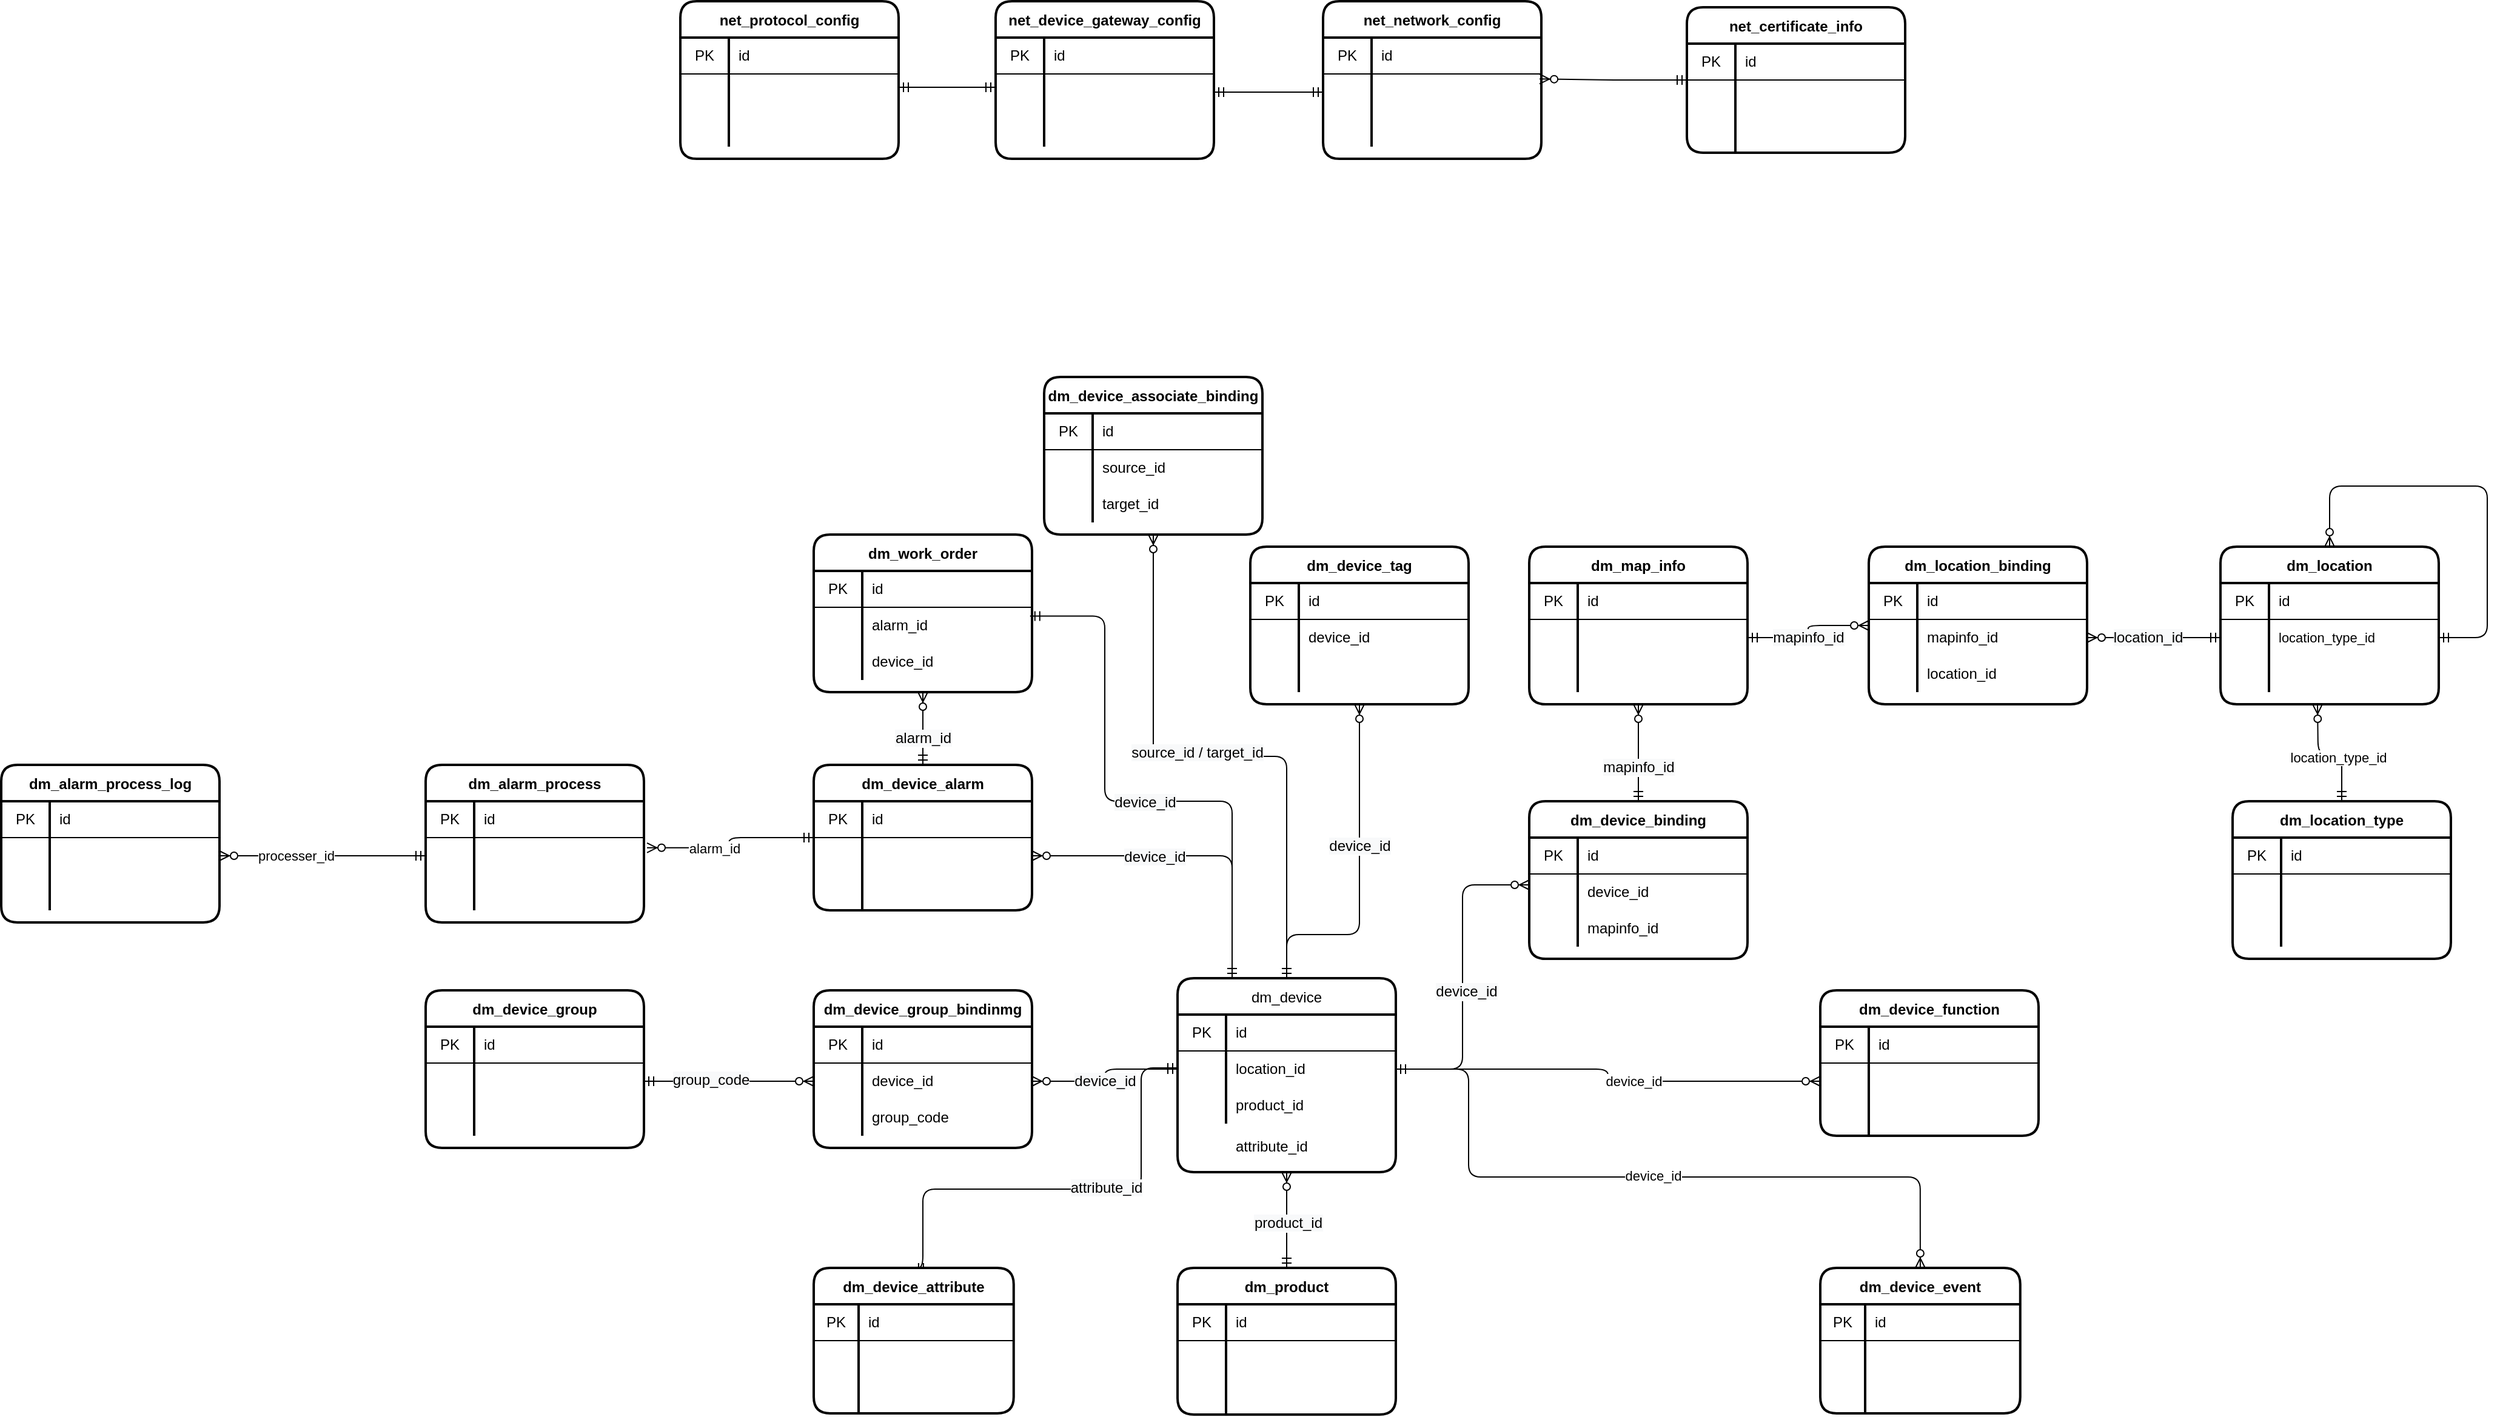 <mxfile version="15.1.0" type="github">
  <diagram id="C5RBs43oDa-KdzZeNtuy" name="Page-1">
    <mxGraphModel dx="1999" dy="540" grid="1" gridSize="10" guides="1" tooltips="1" connect="1" arrows="1" fold="1" page="1" pageScale="1" pageWidth="827" pageHeight="1169" math="0" shadow="0">
      <root>
        <mxCell id="WIyWlLk6GJQsqaUBKTNV-0" />
        <mxCell id="WIyWlLk6GJQsqaUBKTNV-1" parent="WIyWlLk6GJQsqaUBKTNV-0" />
        <mxCell id="W8QXVA8CNbChEi6hhE8u-20" value="net_network_config" style="shape=table;startSize=30;container=1;collapsible=0;childLayout=tableLayout;fixedRows=1;rowLines=0;fontStyle=1;align=center;pointerEvents=1;rounded=1;strokeWidth=2;flipV=0;" vertex="1" parent="WIyWlLk6GJQsqaUBKTNV-1">
          <mxGeometry x="620" y="400" width="180" height="130" as="geometry" />
        </mxCell>
        <mxCell id="W8QXVA8CNbChEi6hhE8u-21" value="" style="shape=partialRectangle;html=1;whiteSpace=wrap;collapsible=0;dropTarget=0;pointerEvents=1;fillColor=none;top=0;left=0;bottom=1;right=0;points=[[0,0.5],[1,0.5]];portConstraint=eastwest;" vertex="1" parent="W8QXVA8CNbChEi6hhE8u-20">
          <mxGeometry y="30" width="180" height="30" as="geometry" />
        </mxCell>
        <mxCell id="W8QXVA8CNbChEi6hhE8u-22" value="PK" style="shape=partialRectangle;html=1;whiteSpace=wrap;connectable=0;fillColor=none;top=0;left=0;bottom=0;right=0;overflow=hidden;pointerEvents=1;" vertex="1" parent="W8QXVA8CNbChEi6hhE8u-21">
          <mxGeometry width="40" height="30" as="geometry" />
        </mxCell>
        <mxCell id="W8QXVA8CNbChEi6hhE8u-23" value="id" style="shape=partialRectangle;html=1;whiteSpace=wrap;connectable=0;fillColor=none;top=0;left=0;bottom=0;right=0;align=left;spacingLeft=6;overflow=hidden;pointerEvents=1;strokeWidth=2;" vertex="1" parent="W8QXVA8CNbChEi6hhE8u-21">
          <mxGeometry x="40" width="140" height="30" as="geometry" />
        </mxCell>
        <mxCell id="W8QXVA8CNbChEi6hhE8u-24" value="" style="shape=partialRectangle;html=1;whiteSpace=wrap;collapsible=0;dropTarget=0;pointerEvents=1;fillColor=none;top=0;left=0;bottom=0;right=0;points=[[0,0.5],[1,0.5]];portConstraint=eastwest;" vertex="1" parent="W8QXVA8CNbChEi6hhE8u-20">
          <mxGeometry y="60" width="180" height="30" as="geometry" />
        </mxCell>
        <mxCell id="W8QXVA8CNbChEi6hhE8u-25" value="" style="shape=partialRectangle;html=1;whiteSpace=wrap;connectable=0;fillColor=none;top=0;left=0;bottom=0;right=0;overflow=hidden;pointerEvents=1;" vertex="1" parent="W8QXVA8CNbChEi6hhE8u-24">
          <mxGeometry width="40" height="30" as="geometry" />
        </mxCell>
        <mxCell id="W8QXVA8CNbChEi6hhE8u-26" value="" style="shape=partialRectangle;html=1;whiteSpace=wrap;connectable=0;fillColor=none;top=0;left=0;bottom=0;right=0;align=left;spacingLeft=6;overflow=hidden;pointerEvents=1;strokeWidth=2;" vertex="1" parent="W8QXVA8CNbChEi6hhE8u-24">
          <mxGeometry x="40" width="140" height="30" as="geometry" />
        </mxCell>
        <mxCell id="W8QXVA8CNbChEi6hhE8u-27" value="" style="shape=partialRectangle;html=1;whiteSpace=wrap;collapsible=0;dropTarget=0;pointerEvents=1;fillColor=none;top=0;left=0;bottom=0;right=0;points=[[0,0.5],[1,0.5]];portConstraint=eastwest;" vertex="1" parent="W8QXVA8CNbChEi6hhE8u-20">
          <mxGeometry y="90" width="180" height="30" as="geometry" />
        </mxCell>
        <mxCell id="W8QXVA8CNbChEi6hhE8u-28" value="" style="shape=partialRectangle;html=1;whiteSpace=wrap;connectable=0;fillColor=none;top=0;left=0;bottom=0;right=0;overflow=hidden;pointerEvents=1;" vertex="1" parent="W8QXVA8CNbChEi6hhE8u-27">
          <mxGeometry width="40" height="30" as="geometry" />
        </mxCell>
        <mxCell id="W8QXVA8CNbChEi6hhE8u-29" value="" style="shape=partialRectangle;html=1;whiteSpace=wrap;connectable=0;fillColor=none;top=0;left=0;bottom=0;right=0;align=left;spacingLeft=6;overflow=hidden;pointerEvents=1;" vertex="1" parent="W8QXVA8CNbChEi6hhE8u-27">
          <mxGeometry x="40" width="140" height="30" as="geometry" />
        </mxCell>
        <mxCell id="W8QXVA8CNbChEi6hhE8u-525" style="edgeStyle=orthogonalEdgeStyle;sketch=0;orthogonalLoop=1;jettySize=auto;html=1;exitX=0;exitY=0.5;exitDx=0;exitDy=0;entryX=1;entryY=0.5;entryDx=0;entryDy=0;startArrow=ERmandOne;startFill=0;endArrow=ERmandOne;endFill=0;startSize=6;" edge="1" parent="WIyWlLk6GJQsqaUBKTNV-1">
          <mxGeometry relative="1" as="geometry">
            <mxPoint x="350" y="471" as="sourcePoint" />
            <mxPoint x="270" y="471" as="targetPoint" />
          </mxGeometry>
        </mxCell>
        <mxCell id="W8QXVA8CNbChEi6hhE8u-30" value="net_device_gateway_config" style="shape=table;startSize=30;container=1;collapsible=0;childLayout=tableLayout;fixedRows=1;rowLines=0;fontStyle=1;align=center;pointerEvents=1;rounded=1;strokeWidth=2;flipV=0;" vertex="1" parent="WIyWlLk6GJQsqaUBKTNV-1">
          <mxGeometry x="350" y="400" width="180" height="130" as="geometry" />
        </mxCell>
        <mxCell id="W8QXVA8CNbChEi6hhE8u-31" value="" style="shape=partialRectangle;html=1;whiteSpace=wrap;collapsible=0;dropTarget=0;pointerEvents=1;fillColor=none;top=0;left=0;bottom=1;right=0;points=[[0,0.5],[1,0.5]];portConstraint=eastwest;" vertex="1" parent="W8QXVA8CNbChEi6hhE8u-30">
          <mxGeometry y="30" width="180" height="30" as="geometry" />
        </mxCell>
        <mxCell id="W8QXVA8CNbChEi6hhE8u-32" value="PK" style="shape=partialRectangle;html=1;whiteSpace=wrap;connectable=0;fillColor=none;top=0;left=0;bottom=0;right=0;overflow=hidden;pointerEvents=1;" vertex="1" parent="W8QXVA8CNbChEi6hhE8u-31">
          <mxGeometry width="40" height="30" as="geometry" />
        </mxCell>
        <mxCell id="W8QXVA8CNbChEi6hhE8u-33" value="id" style="shape=partialRectangle;html=1;whiteSpace=wrap;connectable=0;fillColor=none;top=0;left=0;bottom=0;right=0;align=left;spacingLeft=6;overflow=hidden;pointerEvents=1;strokeWidth=2;" vertex="1" parent="W8QXVA8CNbChEi6hhE8u-31">
          <mxGeometry x="40" width="140" height="30" as="geometry" />
        </mxCell>
        <mxCell id="W8QXVA8CNbChEi6hhE8u-34" value="" style="shape=partialRectangle;html=1;whiteSpace=wrap;collapsible=0;dropTarget=0;pointerEvents=1;fillColor=none;top=0;left=0;bottom=0;right=0;points=[[0,0.5],[1,0.5]];portConstraint=eastwest;" vertex="1" parent="W8QXVA8CNbChEi6hhE8u-30">
          <mxGeometry y="60" width="180" height="30" as="geometry" />
        </mxCell>
        <mxCell id="W8QXVA8CNbChEi6hhE8u-35" value="" style="shape=partialRectangle;html=1;whiteSpace=wrap;connectable=0;fillColor=none;top=0;left=0;bottom=0;right=0;overflow=hidden;pointerEvents=1;" vertex="1" parent="W8QXVA8CNbChEi6hhE8u-34">
          <mxGeometry width="40" height="30" as="geometry" />
        </mxCell>
        <mxCell id="W8QXVA8CNbChEi6hhE8u-36" value="" style="shape=partialRectangle;html=1;whiteSpace=wrap;connectable=0;fillColor=none;top=0;left=0;bottom=0;right=0;align=left;spacingLeft=6;overflow=hidden;pointerEvents=1;strokeWidth=2;" vertex="1" parent="W8QXVA8CNbChEi6hhE8u-34">
          <mxGeometry x="40" width="140" height="30" as="geometry" />
        </mxCell>
        <mxCell id="W8QXVA8CNbChEi6hhE8u-37" value="" style="shape=partialRectangle;html=1;whiteSpace=wrap;collapsible=0;dropTarget=0;pointerEvents=1;fillColor=none;top=0;left=0;bottom=0;right=0;points=[[0,0.5],[1,0.5]];portConstraint=eastwest;" vertex="1" parent="W8QXVA8CNbChEi6hhE8u-30">
          <mxGeometry y="90" width="180" height="30" as="geometry" />
        </mxCell>
        <mxCell id="W8QXVA8CNbChEi6hhE8u-38" value="" style="shape=partialRectangle;html=1;whiteSpace=wrap;connectable=0;fillColor=none;top=0;left=0;bottom=0;right=0;overflow=hidden;pointerEvents=1;" vertex="1" parent="W8QXVA8CNbChEi6hhE8u-37">
          <mxGeometry width="40" height="30" as="geometry" />
        </mxCell>
        <mxCell id="W8QXVA8CNbChEi6hhE8u-39" value="" style="shape=partialRectangle;html=1;whiteSpace=wrap;connectable=0;fillColor=none;top=0;left=0;bottom=0;right=0;align=left;spacingLeft=6;overflow=hidden;pointerEvents=1;" vertex="1" parent="W8QXVA8CNbChEi6hhE8u-37">
          <mxGeometry x="40" width="140" height="30" as="geometry" />
        </mxCell>
        <mxCell id="W8QXVA8CNbChEi6hhE8u-40" value="net_protocol_config" style="shape=table;startSize=30;container=1;collapsible=0;childLayout=tableLayout;fixedRows=1;rowLines=0;fontStyle=1;align=center;pointerEvents=1;rounded=1;strokeWidth=2;flipV=0;" vertex="1" parent="WIyWlLk6GJQsqaUBKTNV-1">
          <mxGeometry x="90" y="400" width="180" height="130" as="geometry" />
        </mxCell>
        <mxCell id="W8QXVA8CNbChEi6hhE8u-41" value="" style="shape=partialRectangle;html=1;whiteSpace=wrap;collapsible=0;dropTarget=0;pointerEvents=1;fillColor=none;top=0;left=0;bottom=1;right=0;points=[[0,0.5],[1,0.5]];portConstraint=eastwest;" vertex="1" parent="W8QXVA8CNbChEi6hhE8u-40">
          <mxGeometry y="30" width="180" height="30" as="geometry" />
        </mxCell>
        <mxCell id="W8QXVA8CNbChEi6hhE8u-42" value="PK" style="shape=partialRectangle;html=1;whiteSpace=wrap;connectable=0;fillColor=none;top=0;left=0;bottom=0;right=0;overflow=hidden;pointerEvents=1;" vertex="1" parent="W8QXVA8CNbChEi6hhE8u-41">
          <mxGeometry width="40" height="30" as="geometry" />
        </mxCell>
        <mxCell id="W8QXVA8CNbChEi6hhE8u-43" value="id" style="shape=partialRectangle;html=1;whiteSpace=wrap;connectable=0;fillColor=none;top=0;left=0;bottom=0;right=0;align=left;spacingLeft=6;overflow=hidden;pointerEvents=1;strokeWidth=2;" vertex="1" parent="W8QXVA8CNbChEi6hhE8u-41">
          <mxGeometry x="40" width="140" height="30" as="geometry" />
        </mxCell>
        <mxCell id="W8QXVA8CNbChEi6hhE8u-44" value="" style="shape=partialRectangle;html=1;whiteSpace=wrap;collapsible=0;dropTarget=0;pointerEvents=1;fillColor=none;top=0;left=0;bottom=0;right=0;points=[[0,0.5],[1,0.5]];portConstraint=eastwest;" vertex="1" parent="W8QXVA8CNbChEi6hhE8u-40">
          <mxGeometry y="60" width="180" height="30" as="geometry" />
        </mxCell>
        <mxCell id="W8QXVA8CNbChEi6hhE8u-45" value="" style="shape=partialRectangle;html=1;whiteSpace=wrap;connectable=0;fillColor=none;top=0;left=0;bottom=0;right=0;overflow=hidden;pointerEvents=1;" vertex="1" parent="W8QXVA8CNbChEi6hhE8u-44">
          <mxGeometry width="40" height="30" as="geometry" />
        </mxCell>
        <mxCell id="W8QXVA8CNbChEi6hhE8u-46" value="" style="shape=partialRectangle;html=1;whiteSpace=wrap;connectable=0;fillColor=none;top=0;left=0;bottom=0;right=0;align=left;spacingLeft=6;overflow=hidden;pointerEvents=1;strokeWidth=2;" vertex="1" parent="W8QXVA8CNbChEi6hhE8u-44">
          <mxGeometry x="40" width="140" height="30" as="geometry" />
        </mxCell>
        <mxCell id="W8QXVA8CNbChEi6hhE8u-47" value="" style="shape=partialRectangle;html=1;whiteSpace=wrap;collapsible=0;dropTarget=0;pointerEvents=1;fillColor=none;top=0;left=0;bottom=0;right=0;points=[[0,0.5],[1,0.5]];portConstraint=eastwest;" vertex="1" parent="W8QXVA8CNbChEi6hhE8u-40">
          <mxGeometry y="90" width="180" height="30" as="geometry" />
        </mxCell>
        <mxCell id="W8QXVA8CNbChEi6hhE8u-48" value="" style="shape=partialRectangle;html=1;whiteSpace=wrap;connectable=0;fillColor=none;top=0;left=0;bottom=0;right=0;overflow=hidden;pointerEvents=1;" vertex="1" parent="W8QXVA8CNbChEi6hhE8u-47">
          <mxGeometry width="40" height="30" as="geometry" />
        </mxCell>
        <mxCell id="W8QXVA8CNbChEi6hhE8u-49" value="" style="shape=partialRectangle;html=1;whiteSpace=wrap;connectable=0;fillColor=none;top=0;left=0;bottom=0;right=0;align=left;spacingLeft=6;overflow=hidden;pointerEvents=1;" vertex="1" parent="W8QXVA8CNbChEi6hhE8u-47">
          <mxGeometry x="40" width="140" height="30" as="geometry" />
        </mxCell>
        <mxCell id="W8QXVA8CNbChEi6hhE8u-524" style="edgeStyle=orthogonalEdgeStyle;sketch=0;orthogonalLoop=1;jettySize=auto;html=1;exitX=0;exitY=0.5;exitDx=0;exitDy=0;entryX=0.992;entryY=0.139;entryDx=0;entryDy=0;entryPerimeter=0;startArrow=ERmandOne;startFill=0;endArrow=ERzeroToMany;endFill=1;startSize=6;" edge="1" parent="WIyWlLk6GJQsqaUBKTNV-1" source="W8QXVA8CNbChEi6hhE8u-105" target="W8QXVA8CNbChEi6hhE8u-24">
          <mxGeometry relative="1" as="geometry" />
        </mxCell>
        <mxCell id="W8QXVA8CNbChEi6hhE8u-105" value="net_certificate_info" style="shape=table;startSize=30;container=1;collapsible=0;childLayout=tableLayout;fixedRows=1;rowLines=0;fontStyle=1;align=center;pointerEvents=1;rounded=1;strokeWidth=2;flipV=0;" vertex="1" parent="WIyWlLk6GJQsqaUBKTNV-1">
          <mxGeometry x="920" y="405" width="180" height="120" as="geometry" />
        </mxCell>
        <mxCell id="W8QXVA8CNbChEi6hhE8u-106" value="" style="shape=partialRectangle;html=1;whiteSpace=wrap;collapsible=0;dropTarget=0;pointerEvents=1;fillColor=none;top=0;left=0;bottom=1;right=0;points=[[0,0.5],[1,0.5]];portConstraint=eastwest;" vertex="1" parent="W8QXVA8CNbChEi6hhE8u-105">
          <mxGeometry y="30" width="180" height="30" as="geometry" />
        </mxCell>
        <mxCell id="W8QXVA8CNbChEi6hhE8u-107" value="PK" style="shape=partialRectangle;html=1;whiteSpace=wrap;connectable=0;fillColor=none;top=0;left=0;bottom=0;right=0;overflow=hidden;pointerEvents=1;" vertex="1" parent="W8QXVA8CNbChEi6hhE8u-106">
          <mxGeometry width="40" height="30" as="geometry" />
        </mxCell>
        <mxCell id="W8QXVA8CNbChEi6hhE8u-108" value="id" style="shape=partialRectangle;html=1;whiteSpace=wrap;connectable=0;fillColor=none;top=0;left=0;bottom=0;right=0;align=left;spacingLeft=6;overflow=hidden;pointerEvents=1;strokeWidth=2;" vertex="1" parent="W8QXVA8CNbChEi6hhE8u-106">
          <mxGeometry x="40" width="140" height="30" as="geometry" />
        </mxCell>
        <mxCell id="W8QXVA8CNbChEi6hhE8u-109" value="" style="shape=partialRectangle;html=1;whiteSpace=wrap;collapsible=0;dropTarget=0;pointerEvents=1;fillColor=none;top=0;left=0;bottom=0;right=0;points=[[0,0.5],[1,0.5]];portConstraint=eastwest;" vertex="1" parent="W8QXVA8CNbChEi6hhE8u-105">
          <mxGeometry y="60" width="180" height="30" as="geometry" />
        </mxCell>
        <mxCell id="W8QXVA8CNbChEi6hhE8u-110" value="" style="shape=partialRectangle;html=1;whiteSpace=wrap;connectable=0;fillColor=none;top=0;left=0;bottom=0;right=0;overflow=hidden;pointerEvents=1;" vertex="1" parent="W8QXVA8CNbChEi6hhE8u-109">
          <mxGeometry width="40" height="30" as="geometry" />
        </mxCell>
        <mxCell id="W8QXVA8CNbChEi6hhE8u-111" value="" style="shape=partialRectangle;html=1;whiteSpace=wrap;connectable=0;fillColor=none;top=0;left=0;bottom=0;right=0;align=left;spacingLeft=6;overflow=hidden;pointerEvents=1;strokeWidth=2;" vertex="1" parent="W8QXVA8CNbChEi6hhE8u-109">
          <mxGeometry x="40" width="140" height="30" as="geometry" />
        </mxCell>
        <mxCell id="W8QXVA8CNbChEi6hhE8u-112" value="" style="shape=partialRectangle;html=1;whiteSpace=wrap;collapsible=0;dropTarget=0;pointerEvents=1;fillColor=none;top=0;left=0;bottom=0;right=0;points=[[0,0.5],[1,0.5]];portConstraint=eastwest;" vertex="1" parent="W8QXVA8CNbChEi6hhE8u-105">
          <mxGeometry y="90" width="180" height="30" as="geometry" />
        </mxCell>
        <mxCell id="W8QXVA8CNbChEi6hhE8u-113" value="" style="shape=partialRectangle;html=1;whiteSpace=wrap;connectable=0;fillColor=none;top=0;left=0;bottom=0;right=0;overflow=hidden;pointerEvents=1;" vertex="1" parent="W8QXVA8CNbChEi6hhE8u-112">
          <mxGeometry width="40" height="30" as="geometry" />
        </mxCell>
        <mxCell id="W8QXVA8CNbChEi6hhE8u-114" value="" style="shape=partialRectangle;html=1;whiteSpace=wrap;connectable=0;fillColor=none;top=0;left=0;bottom=0;right=0;align=left;spacingLeft=6;overflow=hidden;pointerEvents=1;" vertex="1" parent="W8QXVA8CNbChEi6hhE8u-112">
          <mxGeometry x="40" width="140" height="30" as="geometry" />
        </mxCell>
        <mxCell id="W8QXVA8CNbChEi6hhE8u-444" style="edgeStyle=orthogonalEdgeStyle;sketch=0;orthogonalLoop=1;jettySize=auto;html=1;exitX=0.5;exitY=0;exitDx=0;exitDy=0;entryX=0.5;entryY=1;entryDx=0;entryDy=0;startArrow=ERmandOne;startFill=0;endArrow=ERzeroToMany;endFill=1;startSize=6;" edge="1" parent="WIyWlLk6GJQsqaUBKTNV-1" source="W8QXVA8CNbChEi6hhE8u-203" target="W8QXVA8CNbChEi6hhE8u-273">
          <mxGeometry relative="1" as="geometry" />
        </mxCell>
        <mxCell id="W8QXVA8CNbChEi6hhE8u-493" value="&lt;span style=&quot;font-size: 12px ; text-align: left ; background-color: rgb(248 , 249 , 250)&quot;&gt;source_id /&amp;nbsp;&lt;/span&gt;&lt;span style=&quot;font-size: 12px ; text-align: left ; background-color: rgb(248 , 249 , 250)&quot;&gt;target_id&lt;/span&gt;" style="edgeLabel;html=1;align=center;verticalAlign=middle;resizable=0;points=[];" vertex="1" connectable="0" parent="W8QXVA8CNbChEi6hhE8u-444">
          <mxGeometry x="0.08" y="-3" relative="1" as="geometry">
            <mxPoint as="offset" />
          </mxGeometry>
        </mxCell>
        <mxCell id="W8QXVA8CNbChEi6hhE8u-490" style="edgeStyle=orthogonalEdgeStyle;sketch=0;orthogonalLoop=1;jettySize=auto;html=1;exitX=0.25;exitY=0;exitDx=0;exitDy=0;entryX=0.991;entryY=0.241;entryDx=0;entryDy=0;entryPerimeter=0;startArrow=ERmandOne;startFill=0;endArrow=ERmandOne;endFill=0;startSize=6;" edge="1" parent="WIyWlLk6GJQsqaUBKTNV-1" source="W8QXVA8CNbChEi6hhE8u-203" target="W8QXVA8CNbChEi6hhE8u-478">
          <mxGeometry relative="1" as="geometry">
            <Array as="points">
              <mxPoint x="545" y="1060" />
              <mxPoint x="440" y="1060" />
              <mxPoint x="440" y="907" />
            </Array>
          </mxGeometry>
        </mxCell>
        <mxCell id="W8QXVA8CNbChEi6hhE8u-491" value="&lt;span style=&quot;font-size: 12px ; text-align: left ; background-color: rgb(248 , 249 , 250)&quot;&gt;device_id&lt;/span&gt;" style="edgeLabel;html=1;align=center;verticalAlign=middle;resizable=0;points=[];" vertex="1" connectable="0" parent="W8QXVA8CNbChEi6hhE8u-490">
          <mxGeometry x="-0.062" y="1" relative="1" as="geometry">
            <mxPoint as="offset" />
          </mxGeometry>
        </mxCell>
        <mxCell id="W8QXVA8CNbChEi6hhE8u-203" value="dm_device" style="shape=table;startSize=30;container=1;collapsible=0;childLayout=tableLayout;fixedRows=1;rowLines=0;fontStyle=0;align=center;pointerEvents=1;rounded=1;strokeWidth=2;" vertex="1" parent="WIyWlLk6GJQsqaUBKTNV-1">
          <mxGeometry x="500" y="1206" width="180" height="160" as="geometry" />
        </mxCell>
        <mxCell id="W8QXVA8CNbChEi6hhE8u-204" value="" style="shape=partialRectangle;html=1;whiteSpace=wrap;collapsible=0;dropTarget=0;pointerEvents=1;fillColor=none;top=0;left=0;bottom=1;right=0;points=[[0,0.5],[1,0.5]];portConstraint=eastwest;" vertex="1" parent="W8QXVA8CNbChEi6hhE8u-203">
          <mxGeometry y="30" width="180" height="30" as="geometry" />
        </mxCell>
        <mxCell id="W8QXVA8CNbChEi6hhE8u-205" value="PK" style="shape=partialRectangle;html=1;whiteSpace=wrap;connectable=0;fillColor=none;top=0;left=0;bottom=0;right=0;overflow=hidden;pointerEvents=1;" vertex="1" parent="W8QXVA8CNbChEi6hhE8u-204">
          <mxGeometry width="40" height="30" as="geometry" />
        </mxCell>
        <mxCell id="W8QXVA8CNbChEi6hhE8u-206" value="id" style="shape=partialRectangle;html=1;whiteSpace=wrap;connectable=0;fillColor=none;top=0;left=0;bottom=0;right=0;align=left;spacingLeft=6;overflow=hidden;pointerEvents=1;strokeWidth=2;" vertex="1" parent="W8QXVA8CNbChEi6hhE8u-204">
          <mxGeometry x="40" width="140" height="30" as="geometry" />
        </mxCell>
        <mxCell id="W8QXVA8CNbChEi6hhE8u-207" value="" style="shape=partialRectangle;html=1;whiteSpace=wrap;collapsible=0;dropTarget=0;pointerEvents=1;fillColor=none;top=0;left=0;bottom=0;right=0;points=[[0,0.5],[1,0.5]];portConstraint=eastwest;" vertex="1" parent="W8QXVA8CNbChEi6hhE8u-203">
          <mxGeometry y="60" width="180" height="30" as="geometry" />
        </mxCell>
        <mxCell id="W8QXVA8CNbChEi6hhE8u-208" value="" style="shape=partialRectangle;html=1;whiteSpace=wrap;connectable=0;fillColor=none;top=0;left=0;bottom=0;right=0;overflow=hidden;pointerEvents=1;" vertex="1" parent="W8QXVA8CNbChEi6hhE8u-207">
          <mxGeometry width="40" height="30" as="geometry" />
        </mxCell>
        <mxCell id="W8QXVA8CNbChEi6hhE8u-209" value="location_id" style="shape=partialRectangle;html=1;whiteSpace=wrap;connectable=0;fillColor=none;top=0;left=0;bottom=0;right=0;align=left;spacingLeft=6;overflow=hidden;pointerEvents=1;strokeWidth=2;" vertex="1" parent="W8QXVA8CNbChEi6hhE8u-207">
          <mxGeometry x="40" width="140" height="30" as="geometry" />
        </mxCell>
        <mxCell id="W8QXVA8CNbChEi6hhE8u-210" value="" style="shape=partialRectangle;html=1;whiteSpace=wrap;collapsible=0;dropTarget=0;pointerEvents=1;fillColor=none;top=0;left=0;bottom=0;right=0;points=[[0,0.5],[1,0.5]];portConstraint=eastwest;" vertex="1" parent="W8QXVA8CNbChEi6hhE8u-203">
          <mxGeometry y="90" width="180" height="30" as="geometry" />
        </mxCell>
        <mxCell id="W8QXVA8CNbChEi6hhE8u-211" value="" style="shape=partialRectangle;html=1;whiteSpace=wrap;connectable=0;fillColor=none;top=0;left=0;bottom=0;right=0;overflow=hidden;pointerEvents=1;" vertex="1" parent="W8QXVA8CNbChEi6hhE8u-210">
          <mxGeometry width="40" height="30" as="geometry" />
        </mxCell>
        <mxCell id="W8QXVA8CNbChEi6hhE8u-212" value="product_id" style="shape=partialRectangle;html=1;whiteSpace=wrap;connectable=0;fillColor=none;top=0;left=0;bottom=0;right=0;align=left;spacingLeft=6;overflow=hidden;pointerEvents=1;" vertex="1" parent="W8QXVA8CNbChEi6hhE8u-210">
          <mxGeometry x="40" width="140" height="30" as="geometry" />
        </mxCell>
        <mxCell id="W8QXVA8CNbChEi6hhE8u-213" value="dm_product" style="shape=table;startSize=30;container=1;collapsible=0;childLayout=tableLayout;fixedRows=1;rowLines=0;fontStyle=1;align=center;pointerEvents=1;rounded=1;strokeWidth=2;aspect=fixed;" vertex="1" parent="WIyWlLk6GJQsqaUBKTNV-1">
          <mxGeometry x="500" y="1445" width="180" height="121" as="geometry" />
        </mxCell>
        <mxCell id="W8QXVA8CNbChEi6hhE8u-214" value="" style="shape=partialRectangle;html=1;whiteSpace=wrap;collapsible=0;dropTarget=0;pointerEvents=1;fillColor=none;top=0;left=0;bottom=1;right=0;points=[[0,0.5],[1,0.5]];portConstraint=eastwest;" vertex="1" parent="W8QXVA8CNbChEi6hhE8u-213">
          <mxGeometry y="30" width="180" height="30" as="geometry" />
        </mxCell>
        <mxCell id="W8QXVA8CNbChEi6hhE8u-215" value="PK" style="shape=partialRectangle;html=1;whiteSpace=wrap;connectable=0;fillColor=none;top=0;left=0;bottom=0;right=0;overflow=hidden;pointerEvents=1;" vertex="1" parent="W8QXVA8CNbChEi6hhE8u-214">
          <mxGeometry width="40" height="30" as="geometry" />
        </mxCell>
        <mxCell id="W8QXVA8CNbChEi6hhE8u-216" value="id" style="shape=partialRectangle;html=1;whiteSpace=wrap;connectable=0;fillColor=none;top=0;left=0;bottom=0;right=0;align=left;spacingLeft=6;overflow=hidden;pointerEvents=1;strokeWidth=2;" vertex="1" parent="W8QXVA8CNbChEi6hhE8u-214">
          <mxGeometry x="40" width="140" height="30" as="geometry" />
        </mxCell>
        <mxCell id="W8QXVA8CNbChEi6hhE8u-217" value="" style="shape=partialRectangle;html=1;whiteSpace=wrap;collapsible=0;dropTarget=0;pointerEvents=1;fillColor=none;top=0;left=0;bottom=0;right=0;points=[[0,0.5],[1,0.5]];portConstraint=eastwest;" vertex="1" parent="W8QXVA8CNbChEi6hhE8u-213">
          <mxGeometry y="60" width="180" height="30" as="geometry" />
        </mxCell>
        <mxCell id="W8QXVA8CNbChEi6hhE8u-218" value="" style="shape=partialRectangle;html=1;whiteSpace=wrap;connectable=0;fillColor=none;top=0;left=0;bottom=0;right=0;overflow=hidden;pointerEvents=1;" vertex="1" parent="W8QXVA8CNbChEi6hhE8u-217">
          <mxGeometry width="40" height="30" as="geometry" />
        </mxCell>
        <mxCell id="W8QXVA8CNbChEi6hhE8u-219" value="" style="shape=partialRectangle;html=1;whiteSpace=wrap;connectable=0;fillColor=none;top=0;left=0;bottom=0;right=0;align=left;spacingLeft=6;overflow=hidden;pointerEvents=1;strokeWidth=2;" vertex="1" parent="W8QXVA8CNbChEi6hhE8u-217">
          <mxGeometry x="40" width="140" height="30" as="geometry" />
        </mxCell>
        <mxCell id="W8QXVA8CNbChEi6hhE8u-220" value="" style="shape=partialRectangle;html=1;whiteSpace=wrap;collapsible=0;dropTarget=0;pointerEvents=1;fillColor=none;top=0;left=0;bottom=0;right=0;points=[[0,0.5],[1,0.5]];portConstraint=eastwest;" vertex="1" parent="W8QXVA8CNbChEi6hhE8u-213">
          <mxGeometry y="90" width="180" height="30" as="geometry" />
        </mxCell>
        <mxCell id="W8QXVA8CNbChEi6hhE8u-221" value="" style="shape=partialRectangle;html=1;whiteSpace=wrap;connectable=0;fillColor=none;top=0;left=0;bottom=0;right=0;overflow=hidden;pointerEvents=1;" vertex="1" parent="W8QXVA8CNbChEi6hhE8u-220">
          <mxGeometry width="40" height="30" as="geometry" />
        </mxCell>
        <mxCell id="W8QXVA8CNbChEi6hhE8u-222" value="" style="shape=partialRectangle;html=1;whiteSpace=wrap;connectable=0;fillColor=none;top=0;left=0;bottom=0;right=0;align=left;spacingLeft=6;overflow=hidden;pointerEvents=1;" vertex="1" parent="W8QXVA8CNbChEi6hhE8u-220">
          <mxGeometry x="40" width="140" height="30" as="geometry" />
        </mxCell>
        <mxCell id="W8QXVA8CNbChEi6hhE8u-223" value="dm_device_group" style="shape=table;startSize=30;container=1;collapsible=0;childLayout=tableLayout;fixedRows=1;rowLines=0;fontStyle=1;align=center;pointerEvents=1;rounded=1;strokeWidth=2;flipV=0;" vertex="1" parent="WIyWlLk6GJQsqaUBKTNV-1">
          <mxGeometry x="-120" y="1216" width="180" height="130" as="geometry" />
        </mxCell>
        <mxCell id="W8QXVA8CNbChEi6hhE8u-224" value="" style="shape=partialRectangle;html=1;whiteSpace=wrap;collapsible=0;dropTarget=0;pointerEvents=1;fillColor=none;top=0;left=0;bottom=1;right=0;points=[[0,0.5],[1,0.5]];portConstraint=eastwest;" vertex="1" parent="W8QXVA8CNbChEi6hhE8u-223">
          <mxGeometry y="30" width="180" height="30" as="geometry" />
        </mxCell>
        <mxCell id="W8QXVA8CNbChEi6hhE8u-225" value="PK" style="shape=partialRectangle;html=1;whiteSpace=wrap;connectable=0;fillColor=none;top=0;left=0;bottom=0;right=0;overflow=hidden;pointerEvents=1;" vertex="1" parent="W8QXVA8CNbChEi6hhE8u-224">
          <mxGeometry width="40" height="30" as="geometry" />
        </mxCell>
        <mxCell id="W8QXVA8CNbChEi6hhE8u-226" value="id" style="shape=partialRectangle;html=1;whiteSpace=wrap;connectable=0;fillColor=none;top=0;left=0;bottom=0;right=0;align=left;spacingLeft=6;overflow=hidden;pointerEvents=1;strokeWidth=2;" vertex="1" parent="W8QXVA8CNbChEi6hhE8u-224">
          <mxGeometry x="40" width="140" height="30" as="geometry" />
        </mxCell>
        <mxCell id="W8QXVA8CNbChEi6hhE8u-227" value="" style="shape=partialRectangle;html=1;whiteSpace=wrap;collapsible=0;dropTarget=0;pointerEvents=1;fillColor=none;top=0;left=0;bottom=0;right=0;points=[[0,0.5],[1,0.5]];portConstraint=eastwest;" vertex="1" parent="W8QXVA8CNbChEi6hhE8u-223">
          <mxGeometry y="60" width="180" height="30" as="geometry" />
        </mxCell>
        <mxCell id="W8QXVA8CNbChEi6hhE8u-228" value="" style="shape=partialRectangle;html=1;whiteSpace=wrap;connectable=0;fillColor=none;top=0;left=0;bottom=0;right=0;overflow=hidden;pointerEvents=1;" vertex="1" parent="W8QXVA8CNbChEi6hhE8u-227">
          <mxGeometry width="40" height="30" as="geometry" />
        </mxCell>
        <mxCell id="W8QXVA8CNbChEi6hhE8u-229" value="" style="shape=partialRectangle;html=1;whiteSpace=wrap;connectable=0;fillColor=none;top=0;left=0;bottom=0;right=0;align=left;spacingLeft=6;overflow=hidden;pointerEvents=1;strokeWidth=2;" vertex="1" parent="W8QXVA8CNbChEi6hhE8u-227">
          <mxGeometry x="40" width="140" height="30" as="geometry" />
        </mxCell>
        <mxCell id="W8QXVA8CNbChEi6hhE8u-230" value="" style="shape=partialRectangle;html=1;whiteSpace=wrap;collapsible=0;dropTarget=0;pointerEvents=1;fillColor=none;top=0;left=0;bottom=0;right=0;points=[[0,0.5],[1,0.5]];portConstraint=eastwest;" vertex="1" parent="W8QXVA8CNbChEi6hhE8u-223">
          <mxGeometry y="90" width="180" height="30" as="geometry" />
        </mxCell>
        <mxCell id="W8QXVA8CNbChEi6hhE8u-231" value="" style="shape=partialRectangle;html=1;whiteSpace=wrap;connectable=0;fillColor=none;top=0;left=0;bottom=0;right=0;overflow=hidden;pointerEvents=1;" vertex="1" parent="W8QXVA8CNbChEi6hhE8u-230">
          <mxGeometry width="40" height="30" as="geometry" />
        </mxCell>
        <mxCell id="W8QXVA8CNbChEi6hhE8u-232" value="" style="shape=partialRectangle;html=1;whiteSpace=wrap;connectable=0;fillColor=none;top=0;left=0;bottom=0;right=0;align=left;spacingLeft=6;overflow=hidden;pointerEvents=1;" vertex="1" parent="W8QXVA8CNbChEi6hhE8u-230">
          <mxGeometry x="40" width="140" height="30" as="geometry" />
        </mxCell>
        <mxCell id="W8QXVA8CNbChEi6hhE8u-243" value="dm_location" style="shape=table;startSize=30;container=1;collapsible=0;childLayout=tableLayout;fixedRows=1;rowLines=0;fontStyle=1;align=center;pointerEvents=1;rounded=1;strokeWidth=2;flipV=0;" vertex="1" parent="WIyWlLk6GJQsqaUBKTNV-1">
          <mxGeometry x="1360" y="850" width="180" height="130" as="geometry" />
        </mxCell>
        <mxCell id="W8QXVA8CNbChEi6hhE8u-244" value="" style="shape=partialRectangle;html=1;whiteSpace=wrap;collapsible=0;dropTarget=0;pointerEvents=1;fillColor=none;top=0;left=0;bottom=1;right=0;points=[[0,0.5],[1,0.5]];portConstraint=eastwest;" vertex="1" parent="W8QXVA8CNbChEi6hhE8u-243">
          <mxGeometry y="30" width="180" height="30" as="geometry" />
        </mxCell>
        <mxCell id="W8QXVA8CNbChEi6hhE8u-245" value="PK" style="shape=partialRectangle;html=1;whiteSpace=wrap;connectable=0;fillColor=none;top=0;left=0;bottom=0;right=0;overflow=hidden;pointerEvents=1;" vertex="1" parent="W8QXVA8CNbChEi6hhE8u-244">
          <mxGeometry width="40" height="30" as="geometry" />
        </mxCell>
        <mxCell id="W8QXVA8CNbChEi6hhE8u-246" value="id" style="shape=partialRectangle;html=1;whiteSpace=wrap;connectable=0;fillColor=none;top=0;left=0;bottom=0;right=0;align=left;spacingLeft=6;overflow=hidden;pointerEvents=1;strokeWidth=2;" vertex="1" parent="W8QXVA8CNbChEi6hhE8u-244">
          <mxGeometry x="40" width="140" height="30" as="geometry" />
        </mxCell>
        <mxCell id="W8QXVA8CNbChEi6hhE8u-520" style="edgeStyle=orthogonalEdgeStyle;sketch=0;orthogonalLoop=1;jettySize=auto;html=1;exitX=1;exitY=0.5;exitDx=0;exitDy=0;entryX=0.5;entryY=0;entryDx=0;entryDy=0;startArrow=ERmandOne;startFill=0;endArrow=ERzeroToMany;endFill=1;startSize=6;" edge="1" parent="W8QXVA8CNbChEi6hhE8u-243" source="W8QXVA8CNbChEi6hhE8u-247" target="W8QXVA8CNbChEi6hhE8u-243">
          <mxGeometry relative="1" as="geometry">
            <Array as="points">
              <mxPoint x="220" y="75" />
              <mxPoint x="220" y="-50" />
              <mxPoint x="90" y="-50" />
            </Array>
          </mxGeometry>
        </mxCell>
        <mxCell id="W8QXVA8CNbChEi6hhE8u-247" value="" style="shape=partialRectangle;html=1;whiteSpace=wrap;collapsible=0;dropTarget=0;pointerEvents=1;fillColor=none;top=0;left=0;bottom=0;right=0;points=[[0,0.5],[1,0.5]];portConstraint=eastwest;" vertex="1" parent="W8QXVA8CNbChEi6hhE8u-243">
          <mxGeometry y="60" width="180" height="30" as="geometry" />
        </mxCell>
        <mxCell id="W8QXVA8CNbChEi6hhE8u-248" value="" style="shape=partialRectangle;html=1;whiteSpace=wrap;connectable=0;fillColor=none;top=0;left=0;bottom=0;right=0;overflow=hidden;pointerEvents=1;" vertex="1" parent="W8QXVA8CNbChEi6hhE8u-247">
          <mxGeometry width="40" height="30" as="geometry" />
        </mxCell>
        <mxCell id="W8QXVA8CNbChEi6hhE8u-249" value="&lt;span style=&quot;font-size: 11px ; text-align: center ; background-color: rgb(255 , 255 , 255)&quot;&gt;location_type_id&lt;/span&gt;" style="shape=partialRectangle;html=1;whiteSpace=wrap;connectable=0;fillColor=none;top=0;left=0;bottom=0;right=0;align=left;spacingLeft=6;overflow=hidden;pointerEvents=1;strokeWidth=2;" vertex="1" parent="W8QXVA8CNbChEi6hhE8u-247">
          <mxGeometry x="40" width="140" height="30" as="geometry" />
        </mxCell>
        <mxCell id="W8QXVA8CNbChEi6hhE8u-250" value="" style="shape=partialRectangle;html=1;whiteSpace=wrap;collapsible=0;dropTarget=0;pointerEvents=1;fillColor=none;top=0;left=0;bottom=0;right=0;points=[[0,0.5],[1,0.5]];portConstraint=eastwest;" vertex="1" parent="W8QXVA8CNbChEi6hhE8u-243">
          <mxGeometry y="90" width="180" height="30" as="geometry" />
        </mxCell>
        <mxCell id="W8QXVA8CNbChEi6hhE8u-251" value="" style="shape=partialRectangle;html=1;whiteSpace=wrap;connectable=0;fillColor=none;top=0;left=0;bottom=0;right=0;overflow=hidden;pointerEvents=1;" vertex="1" parent="W8QXVA8CNbChEi6hhE8u-250">
          <mxGeometry width="40" height="30" as="geometry" />
        </mxCell>
        <mxCell id="W8QXVA8CNbChEi6hhE8u-252" value="" style="shape=partialRectangle;html=1;whiteSpace=wrap;connectable=0;fillColor=none;top=0;left=0;bottom=0;right=0;align=left;spacingLeft=6;overflow=hidden;pointerEvents=1;" vertex="1" parent="W8QXVA8CNbChEi6hhE8u-250">
          <mxGeometry x="40" width="140" height="30" as="geometry" />
        </mxCell>
        <mxCell id="W8QXVA8CNbChEi6hhE8u-253" value="dm_location_binding" style="shape=table;startSize=30;container=1;collapsible=0;childLayout=tableLayout;fixedRows=1;rowLines=0;fontStyle=1;align=center;pointerEvents=1;rounded=1;strokeWidth=2;flipV=0;" vertex="1" parent="WIyWlLk6GJQsqaUBKTNV-1">
          <mxGeometry x="1070" y="850" width="180" height="130" as="geometry" />
        </mxCell>
        <mxCell id="W8QXVA8CNbChEi6hhE8u-254" value="" style="shape=partialRectangle;html=1;whiteSpace=wrap;collapsible=0;dropTarget=0;pointerEvents=1;fillColor=none;top=0;left=0;bottom=1;right=0;points=[[0,0.5],[1,0.5]];portConstraint=eastwest;" vertex="1" parent="W8QXVA8CNbChEi6hhE8u-253">
          <mxGeometry y="30" width="180" height="30" as="geometry" />
        </mxCell>
        <mxCell id="W8QXVA8CNbChEi6hhE8u-255" value="PK" style="shape=partialRectangle;html=1;whiteSpace=wrap;connectable=0;fillColor=none;top=0;left=0;bottom=0;right=0;overflow=hidden;pointerEvents=1;" vertex="1" parent="W8QXVA8CNbChEi6hhE8u-254">
          <mxGeometry width="40" height="30" as="geometry" />
        </mxCell>
        <mxCell id="W8QXVA8CNbChEi6hhE8u-256" value="id" style="shape=partialRectangle;html=1;whiteSpace=wrap;connectable=0;fillColor=none;top=0;left=0;bottom=0;right=0;align=left;spacingLeft=6;overflow=hidden;pointerEvents=1;strokeWidth=2;" vertex="1" parent="W8QXVA8CNbChEi6hhE8u-254">
          <mxGeometry x="40" width="140" height="30" as="geometry" />
        </mxCell>
        <mxCell id="W8QXVA8CNbChEi6hhE8u-257" value="" style="shape=partialRectangle;html=1;whiteSpace=wrap;collapsible=0;dropTarget=0;pointerEvents=1;fillColor=none;top=0;left=0;bottom=0;right=0;points=[[0,0.5],[1,0.5]];portConstraint=eastwest;" vertex="1" parent="W8QXVA8CNbChEi6hhE8u-253">
          <mxGeometry y="60" width="180" height="30" as="geometry" />
        </mxCell>
        <mxCell id="W8QXVA8CNbChEi6hhE8u-258" value="" style="shape=partialRectangle;html=1;whiteSpace=wrap;connectable=0;fillColor=none;top=0;left=0;bottom=0;right=0;overflow=hidden;pointerEvents=1;" vertex="1" parent="W8QXVA8CNbChEi6hhE8u-257">
          <mxGeometry width="40" height="30" as="geometry" />
        </mxCell>
        <mxCell id="W8QXVA8CNbChEi6hhE8u-259" value="mapinfo_id" style="shape=partialRectangle;html=1;whiteSpace=wrap;connectable=0;fillColor=none;top=0;left=0;bottom=0;right=0;align=left;spacingLeft=6;overflow=hidden;pointerEvents=1;strokeWidth=2;" vertex="1" parent="W8QXVA8CNbChEi6hhE8u-257">
          <mxGeometry x="40" width="140" height="30" as="geometry" />
        </mxCell>
        <mxCell id="W8QXVA8CNbChEi6hhE8u-260" value="" style="shape=partialRectangle;html=1;whiteSpace=wrap;collapsible=0;dropTarget=0;pointerEvents=1;fillColor=none;top=0;left=0;bottom=0;right=0;points=[[0,0.5],[1,0.5]];portConstraint=eastwest;" vertex="1" parent="W8QXVA8CNbChEi6hhE8u-253">
          <mxGeometry y="90" width="180" height="30" as="geometry" />
        </mxCell>
        <mxCell id="W8QXVA8CNbChEi6hhE8u-261" value="" style="shape=partialRectangle;html=1;whiteSpace=wrap;connectable=0;fillColor=none;top=0;left=0;bottom=0;right=0;overflow=hidden;pointerEvents=1;" vertex="1" parent="W8QXVA8CNbChEi6hhE8u-260">
          <mxGeometry width="40" height="30" as="geometry" />
        </mxCell>
        <mxCell id="W8QXVA8CNbChEi6hhE8u-262" value="location_id" style="shape=partialRectangle;html=1;whiteSpace=wrap;connectable=0;fillColor=none;top=0;left=0;bottom=0;right=0;align=left;spacingLeft=6;overflow=hidden;pointerEvents=1;" vertex="1" parent="W8QXVA8CNbChEi6hhE8u-260">
          <mxGeometry x="40" width="140" height="30" as="geometry" />
        </mxCell>
        <mxCell id="W8QXVA8CNbChEi6hhE8u-263" value="dm_device_function" style="shape=table;startSize=30;container=1;collapsible=0;childLayout=tableLayout;fixedRows=1;rowLines=0;fontStyle=1;align=center;pointerEvents=1;rounded=1;strokeWidth=2;flipV=0;" vertex="1" parent="WIyWlLk6GJQsqaUBKTNV-1">
          <mxGeometry x="1030" y="1216" width="180" height="120" as="geometry" />
        </mxCell>
        <mxCell id="W8QXVA8CNbChEi6hhE8u-264" value="" style="shape=partialRectangle;html=1;whiteSpace=wrap;collapsible=0;dropTarget=0;pointerEvents=1;fillColor=none;top=0;left=0;bottom=1;right=0;points=[[0,0.5],[1,0.5]];portConstraint=eastwest;" vertex="1" parent="W8QXVA8CNbChEi6hhE8u-263">
          <mxGeometry y="30" width="180" height="30" as="geometry" />
        </mxCell>
        <mxCell id="W8QXVA8CNbChEi6hhE8u-265" value="PK" style="shape=partialRectangle;html=1;whiteSpace=wrap;connectable=0;fillColor=none;top=0;left=0;bottom=0;right=0;overflow=hidden;pointerEvents=1;" vertex="1" parent="W8QXVA8CNbChEi6hhE8u-264">
          <mxGeometry width="40" height="30" as="geometry" />
        </mxCell>
        <mxCell id="W8QXVA8CNbChEi6hhE8u-266" value="id" style="shape=partialRectangle;html=1;whiteSpace=wrap;connectable=0;fillColor=none;top=0;left=0;bottom=0;right=0;align=left;spacingLeft=6;overflow=hidden;pointerEvents=1;strokeWidth=2;" vertex="1" parent="W8QXVA8CNbChEi6hhE8u-264">
          <mxGeometry x="40" width="140" height="30" as="geometry" />
        </mxCell>
        <mxCell id="W8QXVA8CNbChEi6hhE8u-267" value="" style="shape=partialRectangle;html=1;whiteSpace=wrap;collapsible=0;dropTarget=0;pointerEvents=1;fillColor=none;top=0;left=0;bottom=0;right=0;points=[[0,0.5],[1,0.5]];portConstraint=eastwest;" vertex="1" parent="W8QXVA8CNbChEi6hhE8u-263">
          <mxGeometry y="60" width="180" height="30" as="geometry" />
        </mxCell>
        <mxCell id="W8QXVA8CNbChEi6hhE8u-268" value="" style="shape=partialRectangle;html=1;whiteSpace=wrap;connectable=0;fillColor=none;top=0;left=0;bottom=0;right=0;overflow=hidden;pointerEvents=1;" vertex="1" parent="W8QXVA8CNbChEi6hhE8u-267">
          <mxGeometry width="40" height="30" as="geometry" />
        </mxCell>
        <mxCell id="W8QXVA8CNbChEi6hhE8u-269" value="" style="shape=partialRectangle;html=1;whiteSpace=wrap;connectable=0;fillColor=none;top=0;left=0;bottom=0;right=0;align=left;spacingLeft=6;overflow=hidden;pointerEvents=1;strokeWidth=2;" vertex="1" parent="W8QXVA8CNbChEi6hhE8u-267">
          <mxGeometry x="40" width="140" height="30" as="geometry" />
        </mxCell>
        <mxCell id="W8QXVA8CNbChEi6hhE8u-270" value="" style="shape=partialRectangle;html=1;whiteSpace=wrap;collapsible=0;dropTarget=0;pointerEvents=1;fillColor=none;top=0;left=0;bottom=0;right=0;points=[[0,0.5],[1,0.5]];portConstraint=eastwest;" vertex="1" parent="W8QXVA8CNbChEi6hhE8u-263">
          <mxGeometry y="90" width="180" height="30" as="geometry" />
        </mxCell>
        <mxCell id="W8QXVA8CNbChEi6hhE8u-271" value="" style="shape=partialRectangle;html=1;whiteSpace=wrap;connectable=0;fillColor=none;top=0;left=0;bottom=0;right=0;overflow=hidden;pointerEvents=1;" vertex="1" parent="W8QXVA8CNbChEi6hhE8u-270">
          <mxGeometry width="40" height="30" as="geometry" />
        </mxCell>
        <mxCell id="W8QXVA8CNbChEi6hhE8u-272" value="" style="shape=partialRectangle;html=1;whiteSpace=wrap;connectable=0;fillColor=none;top=0;left=0;bottom=0;right=0;align=left;spacingLeft=6;overflow=hidden;pointerEvents=1;" vertex="1" parent="W8QXVA8CNbChEi6hhE8u-270">
          <mxGeometry x="40" width="140" height="30" as="geometry" />
        </mxCell>
        <mxCell id="W8QXVA8CNbChEi6hhE8u-273" value="dm_device_associate_binding" style="shape=table;startSize=30;container=1;collapsible=0;childLayout=tableLayout;fixedRows=1;rowLines=0;fontStyle=1;align=center;pointerEvents=1;rounded=1;strokeWidth=2;flipV=0;" vertex="1" parent="WIyWlLk6GJQsqaUBKTNV-1">
          <mxGeometry x="390" y="710" width="180" height="130" as="geometry" />
        </mxCell>
        <mxCell id="W8QXVA8CNbChEi6hhE8u-274" value="" style="shape=partialRectangle;html=1;whiteSpace=wrap;collapsible=0;dropTarget=0;pointerEvents=1;fillColor=none;top=0;left=0;bottom=1;right=0;points=[[0,0.5],[1,0.5]];portConstraint=eastwest;" vertex="1" parent="W8QXVA8CNbChEi6hhE8u-273">
          <mxGeometry y="30" width="180" height="30" as="geometry" />
        </mxCell>
        <mxCell id="W8QXVA8CNbChEi6hhE8u-275" value="PK" style="shape=partialRectangle;html=1;whiteSpace=wrap;connectable=0;fillColor=none;top=0;left=0;bottom=0;right=0;overflow=hidden;pointerEvents=1;" vertex="1" parent="W8QXVA8CNbChEi6hhE8u-274">
          <mxGeometry width="40" height="30" as="geometry" />
        </mxCell>
        <mxCell id="W8QXVA8CNbChEi6hhE8u-276" value="id" style="shape=partialRectangle;html=1;whiteSpace=wrap;connectable=0;fillColor=none;top=0;left=0;bottom=0;right=0;align=left;spacingLeft=6;overflow=hidden;pointerEvents=1;strokeWidth=2;" vertex="1" parent="W8QXVA8CNbChEi6hhE8u-274">
          <mxGeometry x="40" width="140" height="30" as="geometry" />
        </mxCell>
        <mxCell id="W8QXVA8CNbChEi6hhE8u-277" value="" style="shape=partialRectangle;html=1;whiteSpace=wrap;collapsible=0;dropTarget=0;pointerEvents=1;fillColor=none;top=0;left=0;bottom=0;right=0;points=[[0,0.5],[1,0.5]];portConstraint=eastwest;" vertex="1" parent="W8QXVA8CNbChEi6hhE8u-273">
          <mxGeometry y="60" width="180" height="30" as="geometry" />
        </mxCell>
        <mxCell id="W8QXVA8CNbChEi6hhE8u-278" value="" style="shape=partialRectangle;html=1;whiteSpace=wrap;connectable=0;fillColor=none;top=0;left=0;bottom=0;right=0;overflow=hidden;pointerEvents=1;" vertex="1" parent="W8QXVA8CNbChEi6hhE8u-277">
          <mxGeometry width="40" height="30" as="geometry" />
        </mxCell>
        <mxCell id="W8QXVA8CNbChEi6hhE8u-279" value="source_id" style="shape=partialRectangle;html=1;whiteSpace=wrap;connectable=0;fillColor=none;top=0;left=0;bottom=0;right=0;align=left;spacingLeft=6;overflow=hidden;pointerEvents=1;strokeWidth=2;" vertex="1" parent="W8QXVA8CNbChEi6hhE8u-277">
          <mxGeometry x="40" width="140" height="30" as="geometry" />
        </mxCell>
        <mxCell id="W8QXVA8CNbChEi6hhE8u-280" value="" style="shape=partialRectangle;html=1;whiteSpace=wrap;collapsible=0;dropTarget=0;pointerEvents=1;fillColor=none;top=0;left=0;bottom=0;right=0;points=[[0,0.5],[1,0.5]];portConstraint=eastwest;" vertex="1" parent="W8QXVA8CNbChEi6hhE8u-273">
          <mxGeometry y="90" width="180" height="30" as="geometry" />
        </mxCell>
        <mxCell id="W8QXVA8CNbChEi6hhE8u-281" value="" style="shape=partialRectangle;html=1;whiteSpace=wrap;connectable=0;fillColor=none;top=0;left=0;bottom=0;right=0;overflow=hidden;pointerEvents=1;" vertex="1" parent="W8QXVA8CNbChEi6hhE8u-280">
          <mxGeometry width="40" height="30" as="geometry" />
        </mxCell>
        <mxCell id="W8QXVA8CNbChEi6hhE8u-282" value="target_id" style="shape=partialRectangle;html=1;whiteSpace=wrap;connectable=0;fillColor=none;top=0;left=0;bottom=0;right=0;align=left;spacingLeft=6;overflow=hidden;pointerEvents=1;" vertex="1" parent="W8QXVA8CNbChEi6hhE8u-280">
          <mxGeometry x="40" width="140" height="30" as="geometry" />
        </mxCell>
        <mxCell id="W8QXVA8CNbChEi6hhE8u-443" style="edgeStyle=orthogonalEdgeStyle;sketch=0;orthogonalLoop=1;jettySize=auto;html=1;exitX=0.5;exitY=0;exitDx=0;exitDy=0;startArrow=ERmandOne;startFill=0;endArrow=ERzeroToMany;endFill=1;startSize=6;" edge="1" parent="WIyWlLk6GJQsqaUBKTNV-1" source="W8QXVA8CNbChEi6hhE8u-283">
          <mxGeometry relative="1" as="geometry">
            <mxPoint x="1440" y="980" as="targetPoint" />
          </mxGeometry>
        </mxCell>
        <mxCell id="W8QXVA8CNbChEi6hhE8u-516" value="location_type_id" style="edgeLabel;html=1;align=center;verticalAlign=middle;resizable=0;points=[];" vertex="1" connectable="0" parent="W8QXVA8CNbChEi6hhE8u-443">
          <mxGeometry x="-0.266" y="3" relative="1" as="geometry">
            <mxPoint as="offset" />
          </mxGeometry>
        </mxCell>
        <mxCell id="W8QXVA8CNbChEi6hhE8u-283" value="dm_location_type" style="shape=table;startSize=30;container=1;collapsible=0;childLayout=tableLayout;fixedRows=1;rowLines=0;fontStyle=1;align=center;pointerEvents=1;rounded=1;strokeWidth=2;flipV=0;" vertex="1" parent="WIyWlLk6GJQsqaUBKTNV-1">
          <mxGeometry x="1370" y="1060" width="180" height="130" as="geometry" />
        </mxCell>
        <mxCell id="W8QXVA8CNbChEi6hhE8u-284" value="" style="shape=partialRectangle;html=1;whiteSpace=wrap;collapsible=0;dropTarget=0;pointerEvents=1;fillColor=none;top=0;left=0;bottom=1;right=0;points=[[0,0.5],[1,0.5]];portConstraint=eastwest;" vertex="1" parent="W8QXVA8CNbChEi6hhE8u-283">
          <mxGeometry y="30" width="180" height="30" as="geometry" />
        </mxCell>
        <mxCell id="W8QXVA8CNbChEi6hhE8u-285" value="PK" style="shape=partialRectangle;html=1;whiteSpace=wrap;connectable=0;fillColor=none;top=0;left=0;bottom=0;right=0;overflow=hidden;pointerEvents=1;" vertex="1" parent="W8QXVA8CNbChEi6hhE8u-284">
          <mxGeometry width="40" height="30" as="geometry" />
        </mxCell>
        <mxCell id="W8QXVA8CNbChEi6hhE8u-286" value="id" style="shape=partialRectangle;html=1;whiteSpace=wrap;connectable=0;fillColor=none;top=0;left=0;bottom=0;right=0;align=left;spacingLeft=6;overflow=hidden;pointerEvents=1;strokeWidth=2;" vertex="1" parent="W8QXVA8CNbChEi6hhE8u-284">
          <mxGeometry x="40" width="140" height="30" as="geometry" />
        </mxCell>
        <mxCell id="W8QXVA8CNbChEi6hhE8u-287" value="" style="shape=partialRectangle;html=1;whiteSpace=wrap;collapsible=0;dropTarget=0;pointerEvents=1;fillColor=none;top=0;left=0;bottom=0;right=0;points=[[0,0.5],[1,0.5]];portConstraint=eastwest;" vertex="1" parent="W8QXVA8CNbChEi6hhE8u-283">
          <mxGeometry y="60" width="180" height="30" as="geometry" />
        </mxCell>
        <mxCell id="W8QXVA8CNbChEi6hhE8u-288" value="" style="shape=partialRectangle;html=1;whiteSpace=wrap;connectable=0;fillColor=none;top=0;left=0;bottom=0;right=0;overflow=hidden;pointerEvents=1;" vertex="1" parent="W8QXVA8CNbChEi6hhE8u-287">
          <mxGeometry width="40" height="30" as="geometry" />
        </mxCell>
        <mxCell id="W8QXVA8CNbChEi6hhE8u-289" value="" style="shape=partialRectangle;html=1;whiteSpace=wrap;connectable=0;fillColor=none;top=0;left=0;bottom=0;right=0;align=left;spacingLeft=6;overflow=hidden;pointerEvents=1;strokeWidth=2;" vertex="1" parent="W8QXVA8CNbChEi6hhE8u-287">
          <mxGeometry x="40" width="140" height="30" as="geometry" />
        </mxCell>
        <mxCell id="W8QXVA8CNbChEi6hhE8u-290" value="" style="shape=partialRectangle;html=1;whiteSpace=wrap;collapsible=0;dropTarget=0;pointerEvents=1;fillColor=none;top=0;left=0;bottom=0;right=0;points=[[0,0.5],[1,0.5]];portConstraint=eastwest;" vertex="1" parent="W8QXVA8CNbChEi6hhE8u-283">
          <mxGeometry y="90" width="180" height="30" as="geometry" />
        </mxCell>
        <mxCell id="W8QXVA8CNbChEi6hhE8u-291" value="" style="shape=partialRectangle;html=1;whiteSpace=wrap;connectable=0;fillColor=none;top=0;left=0;bottom=0;right=0;overflow=hidden;pointerEvents=1;" vertex="1" parent="W8QXVA8CNbChEi6hhE8u-290">
          <mxGeometry width="40" height="30" as="geometry" />
        </mxCell>
        <mxCell id="W8QXVA8CNbChEi6hhE8u-292" value="" style="shape=partialRectangle;html=1;whiteSpace=wrap;connectable=0;fillColor=none;top=0;left=0;bottom=0;right=0;align=left;spacingLeft=6;overflow=hidden;pointerEvents=1;" vertex="1" parent="W8QXVA8CNbChEi6hhE8u-290">
          <mxGeometry x="40" width="140" height="30" as="geometry" />
        </mxCell>
        <mxCell id="W8QXVA8CNbChEi6hhE8u-293" value="dm_device_event" style="shape=table;startSize=30;container=1;collapsible=0;childLayout=tableLayout;fixedRows=1;rowLines=0;fontStyle=1;align=center;pointerEvents=1;rounded=1;strokeWidth=2;flipV=0;aspect=fixed;" vertex="1" parent="WIyWlLk6GJQsqaUBKTNV-1">
          <mxGeometry x="1030" y="1445" width="164.89" height="120" as="geometry" />
        </mxCell>
        <mxCell id="W8QXVA8CNbChEi6hhE8u-294" value="" style="shape=partialRectangle;html=1;whiteSpace=wrap;collapsible=0;dropTarget=0;pointerEvents=1;fillColor=none;top=0;left=0;bottom=1;right=0;points=[[0,0.5],[1,0.5]];portConstraint=eastwest;" vertex="1" parent="W8QXVA8CNbChEi6hhE8u-293">
          <mxGeometry y="30" width="164.89" height="30" as="geometry" />
        </mxCell>
        <mxCell id="W8QXVA8CNbChEi6hhE8u-295" value="PK" style="shape=partialRectangle;html=1;whiteSpace=wrap;connectable=0;fillColor=none;top=0;left=0;bottom=0;right=0;overflow=hidden;pointerEvents=1;" vertex="1" parent="W8QXVA8CNbChEi6hhE8u-294">
          <mxGeometry width="37" height="30" as="geometry" />
        </mxCell>
        <mxCell id="W8QXVA8CNbChEi6hhE8u-296" value="id" style="shape=partialRectangle;html=1;whiteSpace=wrap;connectable=0;fillColor=none;top=0;left=0;bottom=0;right=0;align=left;spacingLeft=6;overflow=hidden;pointerEvents=1;strokeWidth=2;" vertex="1" parent="W8QXVA8CNbChEi6hhE8u-294">
          <mxGeometry x="37" width="128" height="30" as="geometry" />
        </mxCell>
        <mxCell id="W8QXVA8CNbChEi6hhE8u-297" value="" style="shape=partialRectangle;html=1;whiteSpace=wrap;collapsible=0;dropTarget=0;pointerEvents=1;fillColor=none;top=0;left=0;bottom=0;right=0;points=[[0,0.5],[1,0.5]];portConstraint=eastwest;" vertex="1" parent="W8QXVA8CNbChEi6hhE8u-293">
          <mxGeometry y="60" width="164.89" height="30" as="geometry" />
        </mxCell>
        <mxCell id="W8QXVA8CNbChEi6hhE8u-298" value="" style="shape=partialRectangle;html=1;whiteSpace=wrap;connectable=0;fillColor=none;top=0;left=0;bottom=0;right=0;overflow=hidden;pointerEvents=1;" vertex="1" parent="W8QXVA8CNbChEi6hhE8u-297">
          <mxGeometry width="37" height="30" as="geometry" />
        </mxCell>
        <mxCell id="W8QXVA8CNbChEi6hhE8u-299" value="" style="shape=partialRectangle;html=1;whiteSpace=wrap;connectable=0;fillColor=none;top=0;left=0;bottom=0;right=0;align=left;spacingLeft=6;overflow=hidden;pointerEvents=1;strokeWidth=2;" vertex="1" parent="W8QXVA8CNbChEi6hhE8u-297">
          <mxGeometry x="37" width="128" height="30" as="geometry" />
        </mxCell>
        <mxCell id="W8QXVA8CNbChEi6hhE8u-300" value="" style="shape=partialRectangle;html=1;whiteSpace=wrap;collapsible=0;dropTarget=0;pointerEvents=1;fillColor=none;top=0;left=0;bottom=0;right=0;points=[[0,0.5],[1,0.5]];portConstraint=eastwest;" vertex="1" parent="W8QXVA8CNbChEi6hhE8u-293">
          <mxGeometry y="90" width="164.89" height="30" as="geometry" />
        </mxCell>
        <mxCell id="W8QXVA8CNbChEi6hhE8u-301" value="" style="shape=partialRectangle;html=1;whiteSpace=wrap;connectable=0;fillColor=none;top=0;left=0;bottom=0;right=0;overflow=hidden;pointerEvents=1;" vertex="1" parent="W8QXVA8CNbChEi6hhE8u-300">
          <mxGeometry width="37" height="30" as="geometry" />
        </mxCell>
        <mxCell id="W8QXVA8CNbChEi6hhE8u-302" value="" style="shape=partialRectangle;html=1;whiteSpace=wrap;connectable=0;fillColor=none;top=0;left=0;bottom=0;right=0;align=left;spacingLeft=6;overflow=hidden;pointerEvents=1;" vertex="1" parent="W8QXVA8CNbChEi6hhE8u-300">
          <mxGeometry x="37" width="128" height="30" as="geometry" />
        </mxCell>
        <mxCell id="W8QXVA8CNbChEi6hhE8u-303" value="dm_map_info" style="shape=table;startSize=30;container=1;collapsible=0;childLayout=tableLayout;fixedRows=1;rowLines=0;fontStyle=1;align=center;pointerEvents=1;rounded=1;strokeWidth=2;flipV=0;" vertex="1" parent="WIyWlLk6GJQsqaUBKTNV-1">
          <mxGeometry x="790" y="850" width="180" height="130" as="geometry" />
        </mxCell>
        <mxCell id="W8QXVA8CNbChEi6hhE8u-304" value="" style="shape=partialRectangle;html=1;whiteSpace=wrap;collapsible=0;dropTarget=0;pointerEvents=1;fillColor=none;top=0;left=0;bottom=1;right=0;points=[[0,0.5],[1,0.5]];portConstraint=eastwest;" vertex="1" parent="W8QXVA8CNbChEi6hhE8u-303">
          <mxGeometry y="30" width="180" height="30" as="geometry" />
        </mxCell>
        <mxCell id="W8QXVA8CNbChEi6hhE8u-305" value="PK" style="shape=partialRectangle;html=1;whiteSpace=wrap;connectable=0;fillColor=none;top=0;left=0;bottom=0;right=0;overflow=hidden;pointerEvents=1;" vertex="1" parent="W8QXVA8CNbChEi6hhE8u-304">
          <mxGeometry width="40" height="30" as="geometry" />
        </mxCell>
        <mxCell id="W8QXVA8CNbChEi6hhE8u-306" value="id" style="shape=partialRectangle;html=1;whiteSpace=wrap;connectable=0;fillColor=none;top=0;left=0;bottom=0;right=0;align=left;spacingLeft=6;overflow=hidden;pointerEvents=1;strokeWidth=2;" vertex="1" parent="W8QXVA8CNbChEi6hhE8u-304">
          <mxGeometry x="40" width="140" height="30" as="geometry" />
        </mxCell>
        <mxCell id="W8QXVA8CNbChEi6hhE8u-307" value="" style="shape=partialRectangle;html=1;whiteSpace=wrap;collapsible=0;dropTarget=0;pointerEvents=1;fillColor=none;top=0;left=0;bottom=0;right=0;points=[[0,0.5],[1,0.5]];portConstraint=eastwest;" vertex="1" parent="W8QXVA8CNbChEi6hhE8u-303">
          <mxGeometry y="60" width="180" height="30" as="geometry" />
        </mxCell>
        <mxCell id="W8QXVA8CNbChEi6hhE8u-308" value="" style="shape=partialRectangle;html=1;whiteSpace=wrap;connectable=0;fillColor=none;top=0;left=0;bottom=0;right=0;overflow=hidden;pointerEvents=1;" vertex="1" parent="W8QXVA8CNbChEi6hhE8u-307">
          <mxGeometry width="40" height="30" as="geometry" />
        </mxCell>
        <mxCell id="W8QXVA8CNbChEi6hhE8u-309" value="" style="shape=partialRectangle;html=1;whiteSpace=wrap;connectable=0;fillColor=none;top=0;left=0;bottom=0;right=0;align=left;spacingLeft=6;overflow=hidden;pointerEvents=1;strokeWidth=2;" vertex="1" parent="W8QXVA8CNbChEi6hhE8u-307">
          <mxGeometry x="40" width="140" height="30" as="geometry" />
        </mxCell>
        <mxCell id="W8QXVA8CNbChEi6hhE8u-310" value="" style="shape=partialRectangle;html=1;whiteSpace=wrap;collapsible=0;dropTarget=0;pointerEvents=1;fillColor=none;top=0;left=0;bottom=0;right=0;points=[[0,0.5],[1,0.5]];portConstraint=eastwest;" vertex="1" parent="W8QXVA8CNbChEi6hhE8u-303">
          <mxGeometry y="90" width="180" height="30" as="geometry" />
        </mxCell>
        <mxCell id="W8QXVA8CNbChEi6hhE8u-311" value="" style="shape=partialRectangle;html=1;whiteSpace=wrap;connectable=0;fillColor=none;top=0;left=0;bottom=0;right=0;overflow=hidden;pointerEvents=1;" vertex="1" parent="W8QXVA8CNbChEi6hhE8u-310">
          <mxGeometry width="40" height="30" as="geometry" />
        </mxCell>
        <mxCell id="W8QXVA8CNbChEi6hhE8u-312" value="" style="shape=partialRectangle;html=1;whiteSpace=wrap;connectable=0;fillColor=none;top=0;left=0;bottom=0;right=0;align=left;spacingLeft=6;overflow=hidden;pointerEvents=1;" vertex="1" parent="W8QXVA8CNbChEi6hhE8u-310">
          <mxGeometry x="40" width="140" height="30" as="geometry" />
        </mxCell>
        <mxCell id="W8QXVA8CNbChEi6hhE8u-438" style="edgeStyle=orthogonalEdgeStyle;sketch=0;orthogonalLoop=1;jettySize=auto;html=1;exitX=0.5;exitY=0;exitDx=0;exitDy=0;entryX=0.5;entryY=1;entryDx=0;entryDy=0;startArrow=ERmandOne;startFill=0;endArrow=ERzeroToMany;endFill=1;startSize=6;" edge="1" parent="WIyWlLk6GJQsqaUBKTNV-1" source="W8QXVA8CNbChEi6hhE8u-313" target="W8QXVA8CNbChEi6hhE8u-303">
          <mxGeometry relative="1" as="geometry" />
        </mxCell>
        <mxCell id="W8QXVA8CNbChEi6hhE8u-512" value="&lt;span style=&quot;font-size: 12px ; text-align: left ; background-color: rgb(248 , 249 , 250)&quot;&gt;mapinfo_id&lt;/span&gt;" style="edgeLabel;html=1;align=center;verticalAlign=middle;resizable=0;points=[];" vertex="1" connectable="0" parent="W8QXVA8CNbChEi6hhE8u-438">
          <mxGeometry x="-0.29" relative="1" as="geometry">
            <mxPoint as="offset" />
          </mxGeometry>
        </mxCell>
        <mxCell id="W8QXVA8CNbChEi6hhE8u-313" value="dm_device_binding" style="shape=table;startSize=30;container=1;collapsible=0;childLayout=tableLayout;fixedRows=1;rowLines=0;fontStyle=1;align=center;pointerEvents=1;rounded=1;strokeWidth=2;flipV=0;" vertex="1" parent="WIyWlLk6GJQsqaUBKTNV-1">
          <mxGeometry x="790" y="1060" width="180" height="130" as="geometry" />
        </mxCell>
        <mxCell id="W8QXVA8CNbChEi6hhE8u-314" value="" style="shape=partialRectangle;html=1;whiteSpace=wrap;collapsible=0;dropTarget=0;pointerEvents=1;fillColor=none;top=0;left=0;bottom=1;right=0;points=[[0,0.5],[1,0.5]];portConstraint=eastwest;" vertex="1" parent="W8QXVA8CNbChEi6hhE8u-313">
          <mxGeometry y="30" width="180" height="30" as="geometry" />
        </mxCell>
        <mxCell id="W8QXVA8CNbChEi6hhE8u-315" value="PK" style="shape=partialRectangle;html=1;whiteSpace=wrap;connectable=0;fillColor=none;top=0;left=0;bottom=0;right=0;overflow=hidden;pointerEvents=1;" vertex="1" parent="W8QXVA8CNbChEi6hhE8u-314">
          <mxGeometry width="40" height="30" as="geometry" />
        </mxCell>
        <mxCell id="W8QXVA8CNbChEi6hhE8u-316" value="id" style="shape=partialRectangle;html=1;whiteSpace=wrap;connectable=0;fillColor=none;top=0;left=0;bottom=0;right=0;align=left;spacingLeft=6;overflow=hidden;pointerEvents=1;strokeWidth=2;" vertex="1" parent="W8QXVA8CNbChEi6hhE8u-314">
          <mxGeometry x="40" width="140" height="30" as="geometry" />
        </mxCell>
        <mxCell id="W8QXVA8CNbChEi6hhE8u-317" value="" style="shape=partialRectangle;html=1;whiteSpace=wrap;collapsible=0;dropTarget=0;pointerEvents=1;fillColor=none;top=0;left=0;bottom=0;right=0;points=[[0,0.5],[1,0.5]];portConstraint=eastwest;" vertex="1" parent="W8QXVA8CNbChEi6hhE8u-313">
          <mxGeometry y="60" width="180" height="30" as="geometry" />
        </mxCell>
        <mxCell id="W8QXVA8CNbChEi6hhE8u-318" value="" style="shape=partialRectangle;html=1;whiteSpace=wrap;connectable=0;fillColor=none;top=0;left=0;bottom=0;right=0;overflow=hidden;pointerEvents=1;" vertex="1" parent="W8QXVA8CNbChEi6hhE8u-317">
          <mxGeometry width="40" height="30" as="geometry" />
        </mxCell>
        <mxCell id="W8QXVA8CNbChEi6hhE8u-319" value="device_id" style="shape=partialRectangle;html=1;whiteSpace=wrap;connectable=0;fillColor=none;top=0;left=0;bottom=0;right=0;align=left;spacingLeft=6;overflow=hidden;pointerEvents=1;strokeWidth=2;" vertex="1" parent="W8QXVA8CNbChEi6hhE8u-317">
          <mxGeometry x="40" width="140" height="30" as="geometry" />
        </mxCell>
        <mxCell id="W8QXVA8CNbChEi6hhE8u-320" value="" style="shape=partialRectangle;html=1;whiteSpace=wrap;collapsible=0;dropTarget=0;pointerEvents=1;fillColor=none;top=0;left=0;bottom=0;right=0;points=[[0,0.5],[1,0.5]];portConstraint=eastwest;" vertex="1" parent="W8QXVA8CNbChEi6hhE8u-313">
          <mxGeometry y="90" width="180" height="30" as="geometry" />
        </mxCell>
        <mxCell id="W8QXVA8CNbChEi6hhE8u-321" value="" style="shape=partialRectangle;html=1;whiteSpace=wrap;connectable=0;fillColor=none;top=0;left=0;bottom=0;right=0;overflow=hidden;pointerEvents=1;" vertex="1" parent="W8QXVA8CNbChEi6hhE8u-320">
          <mxGeometry width="40" height="30" as="geometry" />
        </mxCell>
        <mxCell id="W8QXVA8CNbChEi6hhE8u-322" value="mapinfo_id" style="shape=partialRectangle;html=1;whiteSpace=wrap;connectable=0;fillColor=none;top=0;left=0;bottom=0;right=0;align=left;spacingLeft=6;overflow=hidden;pointerEvents=1;" vertex="1" parent="W8QXVA8CNbChEi6hhE8u-320">
          <mxGeometry x="40" width="140" height="30" as="geometry" />
        </mxCell>
        <mxCell id="W8QXVA8CNbChEi6hhE8u-484" style="edgeStyle=orthogonalEdgeStyle;sketch=0;orthogonalLoop=1;jettySize=auto;html=1;exitX=0.5;exitY=0;exitDx=0;exitDy=0;entryX=0.5;entryY=1;entryDx=0;entryDy=0;startArrow=ERmandOne;startFill=0;endArrow=ERzeroToMany;endFill=1;startSize=6;" edge="1" parent="WIyWlLk6GJQsqaUBKTNV-1" source="W8QXVA8CNbChEi6hhE8u-323" target="W8QXVA8CNbChEi6hhE8u-474">
          <mxGeometry relative="1" as="geometry" />
        </mxCell>
        <mxCell id="W8QXVA8CNbChEi6hhE8u-492" value="&lt;span style=&quot;font-size: 12px ; text-align: left ; background-color: rgb(248 , 249 , 250)&quot;&gt;alarm_id&lt;/span&gt;" style="edgeLabel;html=1;align=center;verticalAlign=middle;resizable=0;points=[];" vertex="1" connectable="0" parent="W8QXVA8CNbChEi6hhE8u-484">
          <mxGeometry x="-0.248" relative="1" as="geometry">
            <mxPoint as="offset" />
          </mxGeometry>
        </mxCell>
        <mxCell id="W8QXVA8CNbChEi6hhE8u-507" style="edgeStyle=orthogonalEdgeStyle;sketch=0;orthogonalLoop=1;jettySize=auto;html=1;exitX=0;exitY=0.5;exitDx=0;exitDy=0;entryX=1.014;entryY=0.28;entryDx=0;entryDy=0;entryPerimeter=0;startArrow=ERmandOne;startFill=0;endArrow=ERzeroToMany;endFill=1;startSize=6;" edge="1" parent="WIyWlLk6GJQsqaUBKTNV-1" source="W8QXVA8CNbChEi6hhE8u-323" target="W8QXVA8CNbChEi6hhE8u-387">
          <mxGeometry relative="1" as="geometry" />
        </mxCell>
        <mxCell id="W8QXVA8CNbChEi6hhE8u-508" value="alarm_id" style="edgeLabel;html=1;align=center;verticalAlign=middle;resizable=0;points=[];" vertex="1" connectable="0" parent="W8QXVA8CNbChEi6hhE8u-507">
          <mxGeometry x="0.241" relative="1" as="geometry">
            <mxPoint as="offset" />
          </mxGeometry>
        </mxCell>
        <mxCell id="W8QXVA8CNbChEi6hhE8u-323" value="dm_device_alarm" style="shape=table;startSize=30;container=1;collapsible=0;childLayout=tableLayout;fixedRows=1;rowLines=0;fontStyle=1;align=center;pointerEvents=1;rounded=1;strokeWidth=2;flipV=0;" vertex="1" parent="WIyWlLk6GJQsqaUBKTNV-1">
          <mxGeometry x="200" y="1030" width="180" height="120" as="geometry" />
        </mxCell>
        <mxCell id="W8QXVA8CNbChEi6hhE8u-324" value="" style="shape=partialRectangle;html=1;whiteSpace=wrap;collapsible=0;dropTarget=0;pointerEvents=1;fillColor=none;top=0;left=0;bottom=1;right=0;points=[[0,0.5],[1,0.5]];portConstraint=eastwest;" vertex="1" parent="W8QXVA8CNbChEi6hhE8u-323">
          <mxGeometry y="30" width="180" height="30" as="geometry" />
        </mxCell>
        <mxCell id="W8QXVA8CNbChEi6hhE8u-325" value="PK" style="shape=partialRectangle;html=1;whiteSpace=wrap;connectable=0;fillColor=none;top=0;left=0;bottom=0;right=0;overflow=hidden;pointerEvents=1;" vertex="1" parent="W8QXVA8CNbChEi6hhE8u-324">
          <mxGeometry width="40" height="30" as="geometry" />
        </mxCell>
        <mxCell id="W8QXVA8CNbChEi6hhE8u-326" value="id" style="shape=partialRectangle;html=1;whiteSpace=wrap;connectable=0;fillColor=none;top=0;left=0;bottom=0;right=0;align=left;spacingLeft=6;overflow=hidden;pointerEvents=1;strokeWidth=2;" vertex="1" parent="W8QXVA8CNbChEi6hhE8u-324">
          <mxGeometry x="40" width="140" height="30" as="geometry" />
        </mxCell>
        <mxCell id="W8QXVA8CNbChEi6hhE8u-327" value="" style="shape=partialRectangle;html=1;whiteSpace=wrap;collapsible=0;dropTarget=0;pointerEvents=1;fillColor=none;top=0;left=0;bottom=0;right=0;points=[[0,0.5],[1,0.5]];portConstraint=eastwest;" vertex="1" parent="W8QXVA8CNbChEi6hhE8u-323">
          <mxGeometry y="60" width="180" height="30" as="geometry" />
        </mxCell>
        <mxCell id="W8QXVA8CNbChEi6hhE8u-328" value="" style="shape=partialRectangle;html=1;whiteSpace=wrap;connectable=0;fillColor=none;top=0;left=0;bottom=0;right=0;overflow=hidden;pointerEvents=1;" vertex="1" parent="W8QXVA8CNbChEi6hhE8u-327">
          <mxGeometry width="40" height="30" as="geometry" />
        </mxCell>
        <mxCell id="W8QXVA8CNbChEi6hhE8u-329" value="" style="shape=partialRectangle;html=1;whiteSpace=wrap;connectable=0;fillColor=none;top=0;left=0;bottom=0;right=0;align=left;spacingLeft=6;overflow=hidden;pointerEvents=1;strokeWidth=2;" vertex="1" parent="W8QXVA8CNbChEi6hhE8u-327">
          <mxGeometry x="40" width="140" height="30" as="geometry" />
        </mxCell>
        <mxCell id="W8QXVA8CNbChEi6hhE8u-330" value="" style="shape=partialRectangle;html=1;whiteSpace=wrap;collapsible=0;dropTarget=0;pointerEvents=1;fillColor=none;top=0;left=0;bottom=0;right=0;points=[[0,0.5],[1,0.5]];portConstraint=eastwest;" vertex="1" parent="W8QXVA8CNbChEi6hhE8u-323">
          <mxGeometry y="90" width="180" height="30" as="geometry" />
        </mxCell>
        <mxCell id="W8QXVA8CNbChEi6hhE8u-331" value="" style="shape=partialRectangle;html=1;whiteSpace=wrap;connectable=0;fillColor=none;top=0;left=0;bottom=0;right=0;overflow=hidden;pointerEvents=1;" vertex="1" parent="W8QXVA8CNbChEi6hhE8u-330">
          <mxGeometry width="40" height="30" as="geometry" />
        </mxCell>
        <mxCell id="W8QXVA8CNbChEi6hhE8u-332" value="" style="shape=partialRectangle;html=1;whiteSpace=wrap;connectable=0;fillColor=none;top=0;left=0;bottom=0;right=0;align=left;spacingLeft=6;overflow=hidden;pointerEvents=1;" vertex="1" parent="W8QXVA8CNbChEi6hhE8u-330">
          <mxGeometry x="40" width="140" height="30" as="geometry" />
        </mxCell>
        <mxCell id="W8QXVA8CNbChEi6hhE8u-333" value="dm_alarm_process_log" style="shape=table;startSize=30;container=1;collapsible=0;childLayout=tableLayout;fixedRows=1;rowLines=0;fontStyle=1;align=center;pointerEvents=1;rounded=1;strokeWidth=2;flipV=0;" vertex="1" parent="WIyWlLk6GJQsqaUBKTNV-1">
          <mxGeometry x="-470" y="1030" width="180" height="130" as="geometry" />
        </mxCell>
        <mxCell id="W8QXVA8CNbChEi6hhE8u-334" value="" style="shape=partialRectangle;html=1;whiteSpace=wrap;collapsible=0;dropTarget=0;pointerEvents=1;fillColor=none;top=0;left=0;bottom=1;right=0;points=[[0,0.5],[1,0.5]];portConstraint=eastwest;" vertex="1" parent="W8QXVA8CNbChEi6hhE8u-333">
          <mxGeometry y="30" width="180" height="30" as="geometry" />
        </mxCell>
        <mxCell id="W8QXVA8CNbChEi6hhE8u-335" value="PK" style="shape=partialRectangle;html=1;whiteSpace=wrap;connectable=0;fillColor=none;top=0;left=0;bottom=0;right=0;overflow=hidden;pointerEvents=1;" vertex="1" parent="W8QXVA8CNbChEi6hhE8u-334">
          <mxGeometry width="40" height="30" as="geometry" />
        </mxCell>
        <mxCell id="W8QXVA8CNbChEi6hhE8u-336" value="id" style="shape=partialRectangle;html=1;whiteSpace=wrap;connectable=0;fillColor=none;top=0;left=0;bottom=0;right=0;align=left;spacingLeft=6;overflow=hidden;pointerEvents=1;strokeWidth=2;" vertex="1" parent="W8QXVA8CNbChEi6hhE8u-334">
          <mxGeometry x="40" width="140" height="30" as="geometry" />
        </mxCell>
        <mxCell id="W8QXVA8CNbChEi6hhE8u-337" value="" style="shape=partialRectangle;html=1;whiteSpace=wrap;collapsible=0;dropTarget=0;pointerEvents=1;fillColor=none;top=0;left=0;bottom=0;right=0;points=[[0,0.5],[1,0.5]];portConstraint=eastwest;" vertex="1" parent="W8QXVA8CNbChEi6hhE8u-333">
          <mxGeometry y="60" width="180" height="30" as="geometry" />
        </mxCell>
        <mxCell id="W8QXVA8CNbChEi6hhE8u-338" value="" style="shape=partialRectangle;html=1;whiteSpace=wrap;connectable=0;fillColor=none;top=0;left=0;bottom=0;right=0;overflow=hidden;pointerEvents=1;" vertex="1" parent="W8QXVA8CNbChEi6hhE8u-337">
          <mxGeometry width="40" height="30" as="geometry" />
        </mxCell>
        <mxCell id="W8QXVA8CNbChEi6hhE8u-339" value="" style="shape=partialRectangle;html=1;whiteSpace=wrap;connectable=0;fillColor=none;top=0;left=0;bottom=0;right=0;align=left;spacingLeft=6;overflow=hidden;pointerEvents=1;strokeWidth=2;" vertex="1" parent="W8QXVA8CNbChEi6hhE8u-337">
          <mxGeometry x="40" width="140" height="30" as="geometry" />
        </mxCell>
        <mxCell id="W8QXVA8CNbChEi6hhE8u-340" value="" style="shape=partialRectangle;html=1;whiteSpace=wrap;collapsible=0;dropTarget=0;pointerEvents=1;fillColor=none;top=0;left=0;bottom=0;right=0;points=[[0,0.5],[1,0.5]];portConstraint=eastwest;" vertex="1" parent="W8QXVA8CNbChEi6hhE8u-333">
          <mxGeometry y="90" width="180" height="30" as="geometry" />
        </mxCell>
        <mxCell id="W8QXVA8CNbChEi6hhE8u-341" value="" style="shape=partialRectangle;html=1;whiteSpace=wrap;connectable=0;fillColor=none;top=0;left=0;bottom=0;right=0;overflow=hidden;pointerEvents=1;" vertex="1" parent="W8QXVA8CNbChEi6hhE8u-340">
          <mxGeometry width="40" height="30" as="geometry" />
        </mxCell>
        <mxCell id="W8QXVA8CNbChEi6hhE8u-342" value="" style="shape=partialRectangle;html=1;whiteSpace=wrap;connectable=0;fillColor=none;top=0;left=0;bottom=0;right=0;align=left;spacingLeft=6;overflow=hidden;pointerEvents=1;" vertex="1" parent="W8QXVA8CNbChEi6hhE8u-340">
          <mxGeometry x="40" width="140" height="30" as="geometry" />
        </mxCell>
        <mxCell id="W8QXVA8CNbChEi6hhE8u-435" style="edgeStyle=orthogonalEdgeStyle;sketch=0;orthogonalLoop=1;jettySize=auto;html=1;exitX=0.5;exitY=0;exitDx=0;exitDy=0;startArrow=ERmandOne;startFill=0;endArrow=ERmandOne;endFill=0;startSize=6;" edge="1" parent="WIyWlLk6GJQsqaUBKTNV-1" source="W8QXVA8CNbChEi6hhE8u-353">
          <mxGeometry relative="1" as="geometry">
            <mxPoint x="500" y="1280" as="targetPoint" />
            <Array as="points">
              <mxPoint x="290" y="1380" />
              <mxPoint x="470" y="1380" />
              <mxPoint x="470" y="1280" />
            </Array>
          </mxGeometry>
        </mxCell>
        <mxCell id="W8QXVA8CNbChEi6hhE8u-506" value="&lt;span style=&quot;font-size: 12px ; text-align: left ; background-color: rgb(248 , 249 , 250)&quot;&gt;attribute_id&lt;/span&gt;" style="edgeLabel;html=1;align=center;verticalAlign=middle;resizable=0;points=[];" vertex="1" connectable="0" parent="W8QXVA8CNbChEi6hhE8u-435">
          <mxGeometry x="0.165" y="1" relative="1" as="geometry">
            <mxPoint as="offset" />
          </mxGeometry>
        </mxCell>
        <mxCell id="W8QXVA8CNbChEi6hhE8u-353" value="dm_device_attribute" style="shape=table;startSize=30;container=1;collapsible=0;childLayout=tableLayout;fixedRows=1;rowLines=0;fontStyle=1;align=center;pointerEvents=1;rounded=1;strokeWidth=2;flipV=0;aspect=fixed;" vertex="1" parent="WIyWlLk6GJQsqaUBKTNV-1">
          <mxGeometry x="200" y="1445" width="164.89" height="120" as="geometry" />
        </mxCell>
        <mxCell id="W8QXVA8CNbChEi6hhE8u-354" value="" style="shape=partialRectangle;html=1;whiteSpace=wrap;collapsible=0;dropTarget=0;pointerEvents=1;fillColor=none;top=0;left=0;bottom=1;right=0;points=[[0,0.5],[1,0.5]];portConstraint=eastwest;" vertex="1" parent="W8QXVA8CNbChEi6hhE8u-353">
          <mxGeometry y="30" width="164.89" height="30" as="geometry" />
        </mxCell>
        <mxCell id="W8QXVA8CNbChEi6hhE8u-355" value="PK" style="shape=partialRectangle;html=1;whiteSpace=wrap;connectable=0;fillColor=none;top=0;left=0;bottom=0;right=0;overflow=hidden;pointerEvents=1;" vertex="1" parent="W8QXVA8CNbChEi6hhE8u-354">
          <mxGeometry width="37" height="30" as="geometry" />
        </mxCell>
        <mxCell id="W8QXVA8CNbChEi6hhE8u-356" value="id" style="shape=partialRectangle;html=1;whiteSpace=wrap;connectable=0;fillColor=none;top=0;left=0;bottom=0;right=0;align=left;spacingLeft=6;overflow=hidden;pointerEvents=1;strokeWidth=2;" vertex="1" parent="W8QXVA8CNbChEi6hhE8u-354">
          <mxGeometry x="37" width="128" height="30" as="geometry" />
        </mxCell>
        <mxCell id="W8QXVA8CNbChEi6hhE8u-357" value="" style="shape=partialRectangle;html=1;whiteSpace=wrap;collapsible=0;dropTarget=0;pointerEvents=1;fillColor=none;top=0;left=0;bottom=0;right=0;points=[[0,0.5],[1,0.5]];portConstraint=eastwest;" vertex="1" parent="W8QXVA8CNbChEi6hhE8u-353">
          <mxGeometry y="60" width="164.89" height="30" as="geometry" />
        </mxCell>
        <mxCell id="W8QXVA8CNbChEi6hhE8u-358" value="" style="shape=partialRectangle;html=1;whiteSpace=wrap;connectable=0;fillColor=none;top=0;left=0;bottom=0;right=0;overflow=hidden;pointerEvents=1;" vertex="1" parent="W8QXVA8CNbChEi6hhE8u-357">
          <mxGeometry width="37" height="30" as="geometry" />
        </mxCell>
        <mxCell id="W8QXVA8CNbChEi6hhE8u-359" value="" style="shape=partialRectangle;html=1;whiteSpace=wrap;connectable=0;fillColor=none;top=0;left=0;bottom=0;right=0;align=left;spacingLeft=6;overflow=hidden;pointerEvents=1;strokeWidth=2;" vertex="1" parent="W8QXVA8CNbChEi6hhE8u-357">
          <mxGeometry x="37" width="128" height="30" as="geometry" />
        </mxCell>
        <mxCell id="W8QXVA8CNbChEi6hhE8u-360" value="" style="shape=partialRectangle;html=1;whiteSpace=wrap;collapsible=0;dropTarget=0;pointerEvents=1;fillColor=none;top=0;left=0;bottom=0;right=0;points=[[0,0.5],[1,0.5]];portConstraint=eastwest;" vertex="1" parent="W8QXVA8CNbChEi6hhE8u-353">
          <mxGeometry y="90" width="164.89" height="30" as="geometry" />
        </mxCell>
        <mxCell id="W8QXVA8CNbChEi6hhE8u-361" value="" style="shape=partialRectangle;html=1;whiteSpace=wrap;connectable=0;fillColor=none;top=0;left=0;bottom=0;right=0;overflow=hidden;pointerEvents=1;" vertex="1" parent="W8QXVA8CNbChEi6hhE8u-360">
          <mxGeometry width="37" height="30" as="geometry" />
        </mxCell>
        <mxCell id="W8QXVA8CNbChEi6hhE8u-362" value="" style="shape=partialRectangle;html=1;whiteSpace=wrap;connectable=0;fillColor=none;top=0;left=0;bottom=0;right=0;align=left;spacingLeft=6;overflow=hidden;pointerEvents=1;" vertex="1" parent="W8QXVA8CNbChEi6hhE8u-360">
          <mxGeometry x="37" width="128" height="30" as="geometry" />
        </mxCell>
        <mxCell id="W8QXVA8CNbChEi6hhE8u-383" value="dm_alarm_process" style="shape=table;startSize=30;container=1;collapsible=0;childLayout=tableLayout;fixedRows=1;rowLines=0;fontStyle=1;align=center;pointerEvents=1;rounded=1;strokeWidth=2;flipV=0;" vertex="1" parent="WIyWlLk6GJQsqaUBKTNV-1">
          <mxGeometry x="-120" y="1030" width="180" height="130" as="geometry" />
        </mxCell>
        <mxCell id="W8QXVA8CNbChEi6hhE8u-384" value="" style="shape=partialRectangle;html=1;whiteSpace=wrap;collapsible=0;dropTarget=0;pointerEvents=1;fillColor=none;top=0;left=0;bottom=1;right=0;points=[[0,0.5],[1,0.5]];portConstraint=eastwest;" vertex="1" parent="W8QXVA8CNbChEi6hhE8u-383">
          <mxGeometry y="30" width="180" height="30" as="geometry" />
        </mxCell>
        <mxCell id="W8QXVA8CNbChEi6hhE8u-385" value="PK" style="shape=partialRectangle;html=1;whiteSpace=wrap;connectable=0;fillColor=none;top=0;left=0;bottom=0;right=0;overflow=hidden;pointerEvents=1;" vertex="1" parent="W8QXVA8CNbChEi6hhE8u-384">
          <mxGeometry width="40" height="30" as="geometry" />
        </mxCell>
        <mxCell id="W8QXVA8CNbChEi6hhE8u-386" value="id" style="shape=partialRectangle;html=1;whiteSpace=wrap;connectable=0;fillColor=none;top=0;left=0;bottom=0;right=0;align=left;spacingLeft=6;overflow=hidden;pointerEvents=1;strokeWidth=2;" vertex="1" parent="W8QXVA8CNbChEi6hhE8u-384">
          <mxGeometry x="40" width="140" height="30" as="geometry" />
        </mxCell>
        <mxCell id="W8QXVA8CNbChEi6hhE8u-387" value="" style="shape=partialRectangle;html=1;whiteSpace=wrap;collapsible=0;dropTarget=0;pointerEvents=1;fillColor=none;top=0;left=0;bottom=0;right=0;points=[[0,0.5],[1,0.5]];portConstraint=eastwest;" vertex="1" parent="W8QXVA8CNbChEi6hhE8u-383">
          <mxGeometry y="60" width="180" height="30" as="geometry" />
        </mxCell>
        <mxCell id="W8QXVA8CNbChEi6hhE8u-388" value="" style="shape=partialRectangle;html=1;whiteSpace=wrap;connectable=0;fillColor=none;top=0;left=0;bottom=0;right=0;overflow=hidden;pointerEvents=1;" vertex="1" parent="W8QXVA8CNbChEi6hhE8u-387">
          <mxGeometry width="40" height="30" as="geometry" />
        </mxCell>
        <mxCell id="W8QXVA8CNbChEi6hhE8u-389" value="" style="shape=partialRectangle;html=1;whiteSpace=wrap;connectable=0;fillColor=none;top=0;left=0;bottom=0;right=0;align=left;spacingLeft=6;overflow=hidden;pointerEvents=1;strokeWidth=2;" vertex="1" parent="W8QXVA8CNbChEi6hhE8u-387">
          <mxGeometry x="40" width="140" height="30" as="geometry" />
        </mxCell>
        <mxCell id="W8QXVA8CNbChEi6hhE8u-390" value="" style="shape=partialRectangle;html=1;whiteSpace=wrap;collapsible=0;dropTarget=0;pointerEvents=1;fillColor=none;top=0;left=0;bottom=0;right=0;points=[[0,0.5],[1,0.5]];portConstraint=eastwest;" vertex="1" parent="W8QXVA8CNbChEi6hhE8u-383">
          <mxGeometry y="90" width="180" height="30" as="geometry" />
        </mxCell>
        <mxCell id="W8QXVA8CNbChEi6hhE8u-391" value="" style="shape=partialRectangle;html=1;whiteSpace=wrap;connectable=0;fillColor=none;top=0;left=0;bottom=0;right=0;overflow=hidden;pointerEvents=1;" vertex="1" parent="W8QXVA8CNbChEi6hhE8u-390">
          <mxGeometry width="40" height="30" as="geometry" />
        </mxCell>
        <mxCell id="W8QXVA8CNbChEi6hhE8u-392" value="" style="shape=partialRectangle;html=1;whiteSpace=wrap;connectable=0;fillColor=none;top=0;left=0;bottom=0;right=0;align=left;spacingLeft=6;overflow=hidden;pointerEvents=1;" vertex="1" parent="W8QXVA8CNbChEi6hhE8u-390">
          <mxGeometry x="40" width="140" height="30" as="geometry" />
        </mxCell>
        <mxCell id="W8QXVA8CNbChEi6hhE8u-393" value="dm_device_tag" style="shape=table;startSize=30;container=1;collapsible=0;childLayout=tableLayout;fixedRows=1;rowLines=0;fontStyle=1;align=center;pointerEvents=1;rounded=1;strokeWidth=2;flipV=0;" vertex="1" parent="WIyWlLk6GJQsqaUBKTNV-1">
          <mxGeometry x="560" y="850" width="180" height="130" as="geometry" />
        </mxCell>
        <mxCell id="W8QXVA8CNbChEi6hhE8u-394" value="" style="shape=partialRectangle;html=1;whiteSpace=wrap;collapsible=0;dropTarget=0;pointerEvents=1;fillColor=none;top=0;left=0;bottom=1;right=0;points=[[0,0.5],[1,0.5]];portConstraint=eastwest;" vertex="1" parent="W8QXVA8CNbChEi6hhE8u-393">
          <mxGeometry y="30" width="180" height="30" as="geometry" />
        </mxCell>
        <mxCell id="W8QXVA8CNbChEi6hhE8u-395" value="PK" style="shape=partialRectangle;html=1;whiteSpace=wrap;connectable=0;fillColor=none;top=0;left=0;bottom=0;right=0;overflow=hidden;pointerEvents=1;" vertex="1" parent="W8QXVA8CNbChEi6hhE8u-394">
          <mxGeometry width="40" height="30" as="geometry" />
        </mxCell>
        <mxCell id="W8QXVA8CNbChEi6hhE8u-396" value="id" style="shape=partialRectangle;html=1;whiteSpace=wrap;connectable=0;fillColor=none;top=0;left=0;bottom=0;right=0;align=left;spacingLeft=6;overflow=hidden;pointerEvents=1;strokeWidth=2;" vertex="1" parent="W8QXVA8CNbChEi6hhE8u-394">
          <mxGeometry x="40" width="140" height="30" as="geometry" />
        </mxCell>
        <mxCell id="W8QXVA8CNbChEi6hhE8u-397" value="" style="shape=partialRectangle;html=1;whiteSpace=wrap;collapsible=0;dropTarget=0;pointerEvents=1;fillColor=none;top=0;left=0;bottom=0;right=0;points=[[0,0.5],[1,0.5]];portConstraint=eastwest;" vertex="1" parent="W8QXVA8CNbChEi6hhE8u-393">
          <mxGeometry y="60" width="180" height="30" as="geometry" />
        </mxCell>
        <mxCell id="W8QXVA8CNbChEi6hhE8u-398" value="" style="shape=partialRectangle;html=1;whiteSpace=wrap;connectable=0;fillColor=none;top=0;left=0;bottom=0;right=0;overflow=hidden;pointerEvents=1;" vertex="1" parent="W8QXVA8CNbChEi6hhE8u-397">
          <mxGeometry width="40" height="30" as="geometry" />
        </mxCell>
        <mxCell id="W8QXVA8CNbChEi6hhE8u-399" value="device_id" style="shape=partialRectangle;html=1;whiteSpace=wrap;connectable=0;fillColor=none;top=0;left=0;bottom=0;right=0;align=left;spacingLeft=6;overflow=hidden;pointerEvents=1;strokeWidth=2;" vertex="1" parent="W8QXVA8CNbChEi6hhE8u-397">
          <mxGeometry x="40" width="140" height="30" as="geometry" />
        </mxCell>
        <mxCell id="W8QXVA8CNbChEi6hhE8u-400" value="" style="shape=partialRectangle;html=1;whiteSpace=wrap;collapsible=0;dropTarget=0;pointerEvents=1;fillColor=none;top=0;left=0;bottom=0;right=0;points=[[0,0.5],[1,0.5]];portConstraint=eastwest;" vertex="1" parent="W8QXVA8CNbChEi6hhE8u-393">
          <mxGeometry y="90" width="180" height="30" as="geometry" />
        </mxCell>
        <mxCell id="W8QXVA8CNbChEi6hhE8u-401" value="" style="shape=partialRectangle;html=1;whiteSpace=wrap;connectable=0;fillColor=none;top=0;left=0;bottom=0;right=0;overflow=hidden;pointerEvents=1;" vertex="1" parent="W8QXVA8CNbChEi6hhE8u-400">
          <mxGeometry width="40" height="30" as="geometry" />
        </mxCell>
        <mxCell id="W8QXVA8CNbChEi6hhE8u-402" value="" style="shape=partialRectangle;html=1;whiteSpace=wrap;connectable=0;fillColor=none;top=0;left=0;bottom=0;right=0;align=left;spacingLeft=6;overflow=hidden;pointerEvents=1;" vertex="1" parent="W8QXVA8CNbChEi6hhE8u-400">
          <mxGeometry x="40" width="140" height="30" as="geometry" />
        </mxCell>
        <mxCell id="W8QXVA8CNbChEi6hhE8u-423" value="" style="edgeStyle=orthogonalEdgeStyle;fontSize=12;html=1;endArrow=ERmandOne;startArrow=ERzeroToMany;exitX=0.5;exitY=1;exitDx=0;exitDy=0;startFill=1;endFill=0;entryX=0.5;entryY=0;entryDx=0;entryDy=0;" edge="1" parent="WIyWlLk6GJQsqaUBKTNV-1" source="W8QXVA8CNbChEi6hhE8u-203" target="W8QXVA8CNbChEi6hhE8u-213">
          <mxGeometry width="100" height="100" relative="1" as="geometry">
            <mxPoint x="770" y="1390.88" as="sourcePoint" />
            <mxPoint x="520" y="1390" as="targetPoint" />
            <Array as="points" />
          </mxGeometry>
        </mxCell>
        <mxCell id="W8QXVA8CNbChEi6hhE8u-424" value="&lt;span style=&quot;font-size: 12px ; text-align: left ; background-color: rgb(248 , 249 , 250)&quot;&gt;product_id&lt;/span&gt;" style="edgeLabel;html=1;align=center;verticalAlign=middle;resizable=0;points=[];" vertex="1" connectable="0" parent="W8QXVA8CNbChEi6hhE8u-423">
          <mxGeometry x="0.068" y="1" relative="1" as="geometry">
            <mxPoint as="offset" />
          </mxGeometry>
        </mxCell>
        <mxCell id="W8QXVA8CNbChEi6hhE8u-426" style="edgeStyle=orthogonalEdgeStyle;rounded=1;orthogonalLoop=1;jettySize=auto;html=1;entryX=0.25;entryY=0;entryDx=0;entryDy=0;startArrow=ERzeroToMany;startFill=1;endArrow=ERmandOne;endFill=0;startSize=6;sketch=0;exitX=1;exitY=0.5;exitDx=0;exitDy=0;" edge="1" parent="WIyWlLk6GJQsqaUBKTNV-1" source="W8QXVA8CNbChEi6hhE8u-327" target="W8QXVA8CNbChEi6hhE8u-203">
          <mxGeometry relative="1" as="geometry">
            <mxPoint x="370" y="1107" as="sourcePoint" />
          </mxGeometry>
        </mxCell>
        <mxCell id="W8QXVA8CNbChEi6hhE8u-519" value="&lt;span style=&quot;font-size: 12px ; text-align: left ; background-color: rgb(248 , 249 , 250)&quot;&gt;device_id&lt;/span&gt;" style="edgeLabel;html=1;align=center;verticalAlign=middle;resizable=0;points=[];" vertex="1" connectable="0" parent="W8QXVA8CNbChEi6hhE8u-426">
          <mxGeometry x="-0.239" y="-1" relative="1" as="geometry">
            <mxPoint as="offset" />
          </mxGeometry>
        </mxCell>
        <mxCell id="W8QXVA8CNbChEi6hhE8u-431" style="edgeStyle=orthogonalEdgeStyle;sketch=0;orthogonalLoop=1;jettySize=auto;html=1;startArrow=ERzeroToMany;startFill=1;endArrow=ERmandOne;endFill=0;startSize=6;entryX=0;entryY=0.5;entryDx=0;entryDy=0;" edge="1" parent="WIyWlLk6GJQsqaUBKTNV-1" source="W8QXVA8CNbChEi6hhE8u-337" target="W8QXVA8CNbChEi6hhE8u-387">
          <mxGeometry relative="1" as="geometry">
            <Array as="points">
              <mxPoint x="-170" y="1105" />
              <mxPoint x="-170" y="1105" />
            </Array>
          </mxGeometry>
        </mxCell>
        <mxCell id="W8QXVA8CNbChEi6hhE8u-509" value="processer_id" style="edgeLabel;html=1;align=center;verticalAlign=middle;resizable=0;points=[];" vertex="1" connectable="0" parent="W8QXVA8CNbChEi6hhE8u-431">
          <mxGeometry x="-0.267" relative="1" as="geometry">
            <mxPoint as="offset" />
          </mxGeometry>
        </mxCell>
        <mxCell id="W8QXVA8CNbChEi6hhE8u-432" style="edgeStyle=orthogonalEdgeStyle;sketch=0;orthogonalLoop=1;jettySize=auto;html=1;startArrow=ERzeroToMany;startFill=1;endArrow=ERmandOne;endFill=0;startSize=6;entryX=0.5;entryY=0;entryDx=0;entryDy=0;exitX=0.5;exitY=1;exitDx=0;exitDy=0;" edge="1" parent="WIyWlLk6GJQsqaUBKTNV-1" source="W8QXVA8CNbChEi6hhE8u-393" target="W8QXVA8CNbChEi6hhE8u-203">
          <mxGeometry relative="1" as="geometry">
            <Array as="points">
              <mxPoint x="650" y="1170" />
              <mxPoint x="590" y="1170" />
            </Array>
          </mxGeometry>
        </mxCell>
        <mxCell id="W8QXVA8CNbChEi6hhE8u-518" value="&lt;span style=&quot;font-size: 12px ; text-align: left ; background-color: rgb(248 , 249 , 250)&quot;&gt;device_id&lt;/span&gt;" style="edgeLabel;html=1;align=center;verticalAlign=middle;resizable=0;points=[];" vertex="1" connectable="0" parent="W8QXVA8CNbChEi6hhE8u-432">
          <mxGeometry x="-0.176" relative="1" as="geometry">
            <mxPoint y="-1" as="offset" />
          </mxGeometry>
        </mxCell>
        <mxCell id="W8QXVA8CNbChEi6hhE8u-437" style="edgeStyle=orthogonalEdgeStyle;sketch=0;orthogonalLoop=1;jettySize=auto;html=1;exitX=1;exitY=0.5;exitDx=0;exitDy=0;entryX=0;entryY=0.3;entryDx=0;entryDy=0;entryPerimeter=0;startArrow=ERmandOne;startFill=0;endArrow=ERzeroToMany;endFill=1;startSize=6;" edge="1" parent="WIyWlLk6GJQsqaUBKTNV-1" source="W8QXVA8CNbChEi6hhE8u-207" target="W8QXVA8CNbChEi6hhE8u-317">
          <mxGeometry relative="1" as="geometry" />
        </mxCell>
        <mxCell id="W8QXVA8CNbChEi6hhE8u-513" value="&lt;span style=&quot;font-size: 12px ; text-align: left ; background-color: rgb(248 , 249 , 250)&quot;&gt;device_id&lt;/span&gt;" style="edgeLabel;html=1;align=center;verticalAlign=middle;resizable=0;points=[];" vertex="1" connectable="0" parent="W8QXVA8CNbChEi6hhE8u-437">
          <mxGeometry x="-0.092" y="-3" relative="1" as="geometry">
            <mxPoint as="offset" />
          </mxGeometry>
        </mxCell>
        <mxCell id="W8QXVA8CNbChEi6hhE8u-441" style="edgeStyle=orthogonalEdgeStyle;sketch=0;orthogonalLoop=1;jettySize=auto;html=1;exitX=1;exitY=0.5;exitDx=0;exitDy=0;entryX=0;entryY=0.5;entryDx=0;entryDy=0;startArrow=ERmandOne;startFill=0;endArrow=ERzeroToMany;endFill=1;startSize=6;" edge="1" parent="WIyWlLk6GJQsqaUBKTNV-1" source="W8QXVA8CNbChEi6hhE8u-307" target="W8QXVA8CNbChEi6hhE8u-253">
          <mxGeometry relative="1" as="geometry" />
        </mxCell>
        <mxCell id="W8QXVA8CNbChEi6hhE8u-514" value="&lt;span style=&quot;font-size: 12px ; text-align: left ; background-color: rgb(248 , 249 , 250)&quot;&gt;mapinfo_id&lt;/span&gt;" style="edgeLabel;html=1;align=center;verticalAlign=middle;resizable=0;points=[];" vertex="1" connectable="0" parent="W8QXVA8CNbChEi6hhE8u-441">
          <mxGeometry x="-0.309" y="-5" relative="1" as="geometry">
            <mxPoint x="12" y="-5" as="offset" />
          </mxGeometry>
        </mxCell>
        <mxCell id="W8QXVA8CNbChEi6hhE8u-442" style="edgeStyle=orthogonalEdgeStyle;sketch=0;orthogonalLoop=1;jettySize=auto;html=1;exitX=0;exitY=0.5;exitDx=0;exitDy=0;entryX=1;entryY=0.5;entryDx=0;entryDy=0;startArrow=ERmandOne;startFill=0;endArrow=ERzeroToMany;endFill=1;startSize=6;" edge="1" parent="WIyWlLk6GJQsqaUBKTNV-1" source="W8QXVA8CNbChEi6hhE8u-247" target="W8QXVA8CNbChEi6hhE8u-257">
          <mxGeometry relative="1" as="geometry">
            <Array as="points">
              <mxPoint x="1290" y="925" />
              <mxPoint x="1290" y="925" />
            </Array>
          </mxGeometry>
        </mxCell>
        <mxCell id="W8QXVA8CNbChEi6hhE8u-515" value="&lt;span style=&quot;font-size: 12px ; text-align: left ; background-color: rgb(248 , 249 , 250)&quot;&gt;location_id&lt;/span&gt;" style="edgeLabel;html=1;align=center;verticalAlign=middle;resizable=0;points=[];" vertex="1" connectable="0" parent="W8QXVA8CNbChEi6hhE8u-442">
          <mxGeometry x="0.255" y="-1" relative="1" as="geometry">
            <mxPoint x="9" y="1" as="offset" />
          </mxGeometry>
        </mxCell>
        <mxCell id="W8QXVA8CNbChEi6hhE8u-446" style="edgeStyle=orthogonalEdgeStyle;sketch=0;orthogonalLoop=1;jettySize=auto;html=1;exitX=1;exitY=0.5;exitDx=0;exitDy=0;entryX=0;entryY=0.5;entryDx=0;entryDy=0;startArrow=ERmandOne;startFill=0;endArrow=ERzeroToMany;endFill=1;startSize=6;" edge="1" parent="WIyWlLk6GJQsqaUBKTNV-1" source="W8QXVA8CNbChEi6hhE8u-207" target="W8QXVA8CNbChEi6hhE8u-267">
          <mxGeometry relative="1" as="geometry" />
        </mxCell>
        <mxCell id="W8QXVA8CNbChEi6hhE8u-511" value="device_id" style="edgeLabel;html=1;align=center;verticalAlign=middle;resizable=0;points=[];" vertex="1" connectable="0" parent="W8QXVA8CNbChEi6hhE8u-446">
          <mxGeometry x="0.141" relative="1" as="geometry">
            <mxPoint as="offset" />
          </mxGeometry>
        </mxCell>
        <mxCell id="W8QXVA8CNbChEi6hhE8u-447" style="edgeStyle=orthogonalEdgeStyle;sketch=0;orthogonalLoop=1;jettySize=auto;html=1;exitX=1;exitY=0.5;exitDx=0;exitDy=0;entryX=0.5;entryY=0;entryDx=0;entryDy=0;startArrow=ERmandOne;startFill=0;endArrow=ERzeroToMany;endFill=1;startSize=6;" edge="1" parent="WIyWlLk6GJQsqaUBKTNV-1" source="W8QXVA8CNbChEi6hhE8u-207" target="W8QXVA8CNbChEi6hhE8u-293">
          <mxGeometry relative="1" as="geometry">
            <Array as="points">
              <mxPoint x="740" y="1281" />
              <mxPoint x="740" y="1370" />
              <mxPoint x="1112" y="1370" />
            </Array>
          </mxGeometry>
        </mxCell>
        <mxCell id="W8QXVA8CNbChEi6hhE8u-510" value="device_id" style="edgeLabel;html=1;align=center;verticalAlign=middle;resizable=0;points=[];" vertex="1" connectable="0" parent="W8QXVA8CNbChEi6hhE8u-447">
          <mxGeometry x="0.008" y="1" relative="1" as="geometry">
            <mxPoint as="offset" />
          </mxGeometry>
        </mxCell>
        <mxCell id="W8QXVA8CNbChEi6hhE8u-459" value="dm_device_group_bindinmg" style="shape=table;startSize=30;container=1;collapsible=0;childLayout=tableLayout;fixedRows=1;rowLines=0;fontStyle=1;align=center;pointerEvents=1;rounded=1;strokeWidth=2;flipV=0;" vertex="1" parent="WIyWlLk6GJQsqaUBKTNV-1">
          <mxGeometry x="200" y="1216" width="180" height="130" as="geometry" />
        </mxCell>
        <mxCell id="W8QXVA8CNbChEi6hhE8u-460" value="" style="shape=partialRectangle;html=1;whiteSpace=wrap;collapsible=0;dropTarget=0;pointerEvents=1;fillColor=none;top=0;left=0;bottom=1;right=0;points=[[0,0.5],[1,0.5]];portConstraint=eastwest;" vertex="1" parent="W8QXVA8CNbChEi6hhE8u-459">
          <mxGeometry y="30" width="180" height="30" as="geometry" />
        </mxCell>
        <mxCell id="W8QXVA8CNbChEi6hhE8u-461" value="PK" style="shape=partialRectangle;html=1;whiteSpace=wrap;connectable=0;fillColor=none;top=0;left=0;bottom=0;right=0;overflow=hidden;pointerEvents=1;" vertex="1" parent="W8QXVA8CNbChEi6hhE8u-460">
          <mxGeometry width="40" height="30" as="geometry" />
        </mxCell>
        <mxCell id="W8QXVA8CNbChEi6hhE8u-462" value="id" style="shape=partialRectangle;html=1;whiteSpace=wrap;connectable=0;fillColor=none;top=0;left=0;bottom=0;right=0;align=left;spacingLeft=6;overflow=hidden;pointerEvents=1;strokeWidth=2;" vertex="1" parent="W8QXVA8CNbChEi6hhE8u-460">
          <mxGeometry x="40" width="140" height="30" as="geometry" />
        </mxCell>
        <mxCell id="W8QXVA8CNbChEi6hhE8u-463" value="" style="shape=partialRectangle;html=1;whiteSpace=wrap;collapsible=0;dropTarget=0;pointerEvents=1;fillColor=none;top=0;left=0;bottom=0;right=0;points=[[0,0.5],[1,0.5]];portConstraint=eastwest;" vertex="1" parent="W8QXVA8CNbChEi6hhE8u-459">
          <mxGeometry y="60" width="180" height="30" as="geometry" />
        </mxCell>
        <mxCell id="W8QXVA8CNbChEi6hhE8u-464" value="" style="shape=partialRectangle;html=1;whiteSpace=wrap;connectable=0;fillColor=none;top=0;left=0;bottom=0;right=0;overflow=hidden;pointerEvents=1;" vertex="1" parent="W8QXVA8CNbChEi6hhE8u-463">
          <mxGeometry width="40" height="30" as="geometry" />
        </mxCell>
        <mxCell id="W8QXVA8CNbChEi6hhE8u-465" value="device_id" style="shape=partialRectangle;html=1;whiteSpace=wrap;connectable=0;fillColor=none;top=0;left=0;bottom=0;right=0;align=left;spacingLeft=6;overflow=hidden;pointerEvents=1;strokeWidth=2;" vertex="1" parent="W8QXVA8CNbChEi6hhE8u-463">
          <mxGeometry x="40" width="140" height="30" as="geometry" />
        </mxCell>
        <mxCell id="W8QXVA8CNbChEi6hhE8u-466" value="" style="shape=partialRectangle;html=1;whiteSpace=wrap;collapsible=0;dropTarget=0;pointerEvents=1;fillColor=none;top=0;left=0;bottom=0;right=0;points=[[0,0.5],[1,0.5]];portConstraint=eastwest;" vertex="1" parent="W8QXVA8CNbChEi6hhE8u-459">
          <mxGeometry y="90" width="180" height="30" as="geometry" />
        </mxCell>
        <mxCell id="W8QXVA8CNbChEi6hhE8u-467" value="" style="shape=partialRectangle;html=1;whiteSpace=wrap;connectable=0;fillColor=none;top=0;left=0;bottom=0;right=0;overflow=hidden;pointerEvents=1;" vertex="1" parent="W8QXVA8CNbChEi6hhE8u-466">
          <mxGeometry width="40" height="30" as="geometry" />
        </mxCell>
        <mxCell id="W8QXVA8CNbChEi6hhE8u-468" value="group_code" style="shape=partialRectangle;html=1;whiteSpace=wrap;connectable=0;fillColor=none;top=0;left=0;bottom=0;right=0;align=left;spacingLeft=6;overflow=hidden;pointerEvents=1;" vertex="1" parent="W8QXVA8CNbChEi6hhE8u-466">
          <mxGeometry x="40" width="140" height="30" as="geometry" />
        </mxCell>
        <mxCell id="W8QXVA8CNbChEi6hhE8u-470" style="edgeStyle=orthogonalEdgeStyle;sketch=0;orthogonalLoop=1;jettySize=auto;html=1;exitX=0;exitY=0.5;exitDx=0;exitDy=0;entryX=1;entryY=0.5;entryDx=0;entryDy=0;startArrow=ERmandOne;startFill=0;endArrow=ERzeroToMany;endFill=1;startSize=6;" edge="1" parent="WIyWlLk6GJQsqaUBKTNV-1" source="W8QXVA8CNbChEi6hhE8u-207" target="W8QXVA8CNbChEi6hhE8u-463">
          <mxGeometry relative="1" as="geometry" />
        </mxCell>
        <mxCell id="W8QXVA8CNbChEi6hhE8u-497" value="&lt;span style=&quot;font-size: 12px ; text-align: left ; background-color: rgb(248 , 249 , 250)&quot;&gt;device_id&lt;/span&gt;" style="edgeLabel;html=1;align=center;verticalAlign=middle;resizable=0;points=[];" vertex="1" connectable="0" parent="W8QXVA8CNbChEi6hhE8u-470">
          <mxGeometry x="-0.174" y="1" relative="1" as="geometry">
            <mxPoint x="-7" y="9" as="offset" />
          </mxGeometry>
        </mxCell>
        <mxCell id="W8QXVA8CNbChEi6hhE8u-472" style="edgeStyle=orthogonalEdgeStyle;sketch=0;orthogonalLoop=1;jettySize=auto;html=1;exitX=1;exitY=0.5;exitDx=0;exitDy=0;entryX=0;entryY=0.5;entryDx=0;entryDy=0;startArrow=ERmandOne;startFill=0;endArrow=ERzeroToMany;endFill=1;startSize=6;" edge="1" parent="WIyWlLk6GJQsqaUBKTNV-1" source="W8QXVA8CNbChEi6hhE8u-227" target="W8QXVA8CNbChEi6hhE8u-463">
          <mxGeometry relative="1" as="geometry" />
        </mxCell>
        <mxCell id="W8QXVA8CNbChEi6hhE8u-494" value="&lt;span style=&quot;font-size: 12px ; text-align: left ; background-color: rgb(248 , 249 , 250)&quot;&gt;group_code&lt;/span&gt;" style="edgeLabel;html=1;align=center;verticalAlign=middle;resizable=0;points=[];" vertex="1" connectable="0" parent="W8QXVA8CNbChEi6hhE8u-472">
          <mxGeometry x="-0.22" y="1" relative="1" as="geometry">
            <mxPoint as="offset" />
          </mxGeometry>
        </mxCell>
        <mxCell id="W8QXVA8CNbChEi6hhE8u-474" value="dm_work_order" style="shape=table;startSize=30;container=1;collapsible=0;childLayout=tableLayout;fixedRows=1;rowLines=0;fontStyle=1;align=center;pointerEvents=1;rounded=1;strokeWidth=2;flipV=0;" vertex="1" parent="WIyWlLk6GJQsqaUBKTNV-1">
          <mxGeometry x="200" y="840" width="180" height="130" as="geometry" />
        </mxCell>
        <mxCell id="W8QXVA8CNbChEi6hhE8u-475" value="" style="shape=partialRectangle;html=1;whiteSpace=wrap;collapsible=0;dropTarget=0;pointerEvents=1;fillColor=none;top=0;left=0;bottom=1;right=0;points=[[0,0.5],[1,0.5]];portConstraint=eastwest;" vertex="1" parent="W8QXVA8CNbChEi6hhE8u-474">
          <mxGeometry y="30" width="180" height="30" as="geometry" />
        </mxCell>
        <mxCell id="W8QXVA8CNbChEi6hhE8u-476" value="PK" style="shape=partialRectangle;html=1;whiteSpace=wrap;connectable=0;fillColor=none;top=0;left=0;bottom=0;right=0;overflow=hidden;pointerEvents=1;" vertex="1" parent="W8QXVA8CNbChEi6hhE8u-475">
          <mxGeometry width="40" height="30" as="geometry" />
        </mxCell>
        <mxCell id="W8QXVA8CNbChEi6hhE8u-477" value="id" style="shape=partialRectangle;html=1;whiteSpace=wrap;connectable=0;fillColor=none;top=0;left=0;bottom=0;right=0;align=left;spacingLeft=6;overflow=hidden;pointerEvents=1;strokeWidth=2;" vertex="1" parent="W8QXVA8CNbChEi6hhE8u-475">
          <mxGeometry x="40" width="140" height="30" as="geometry" />
        </mxCell>
        <mxCell id="W8QXVA8CNbChEi6hhE8u-478" value="" style="shape=partialRectangle;html=1;whiteSpace=wrap;collapsible=0;dropTarget=0;pointerEvents=1;fillColor=none;top=0;left=0;bottom=0;right=0;points=[[0,0.5],[1,0.5]];portConstraint=eastwest;" vertex="1" parent="W8QXVA8CNbChEi6hhE8u-474">
          <mxGeometry y="60" width="180" height="30" as="geometry" />
        </mxCell>
        <mxCell id="W8QXVA8CNbChEi6hhE8u-479" value="" style="shape=partialRectangle;html=1;whiteSpace=wrap;connectable=0;fillColor=none;top=0;left=0;bottom=0;right=0;overflow=hidden;pointerEvents=1;" vertex="1" parent="W8QXVA8CNbChEi6hhE8u-478">
          <mxGeometry width="40" height="30" as="geometry" />
        </mxCell>
        <mxCell id="W8QXVA8CNbChEi6hhE8u-480" value="alarm_id" style="shape=partialRectangle;html=1;whiteSpace=wrap;connectable=0;fillColor=none;top=0;left=0;bottom=0;right=0;align=left;spacingLeft=6;overflow=hidden;pointerEvents=1;strokeWidth=2;" vertex="1" parent="W8QXVA8CNbChEi6hhE8u-478">
          <mxGeometry x="40" width="140" height="30" as="geometry" />
        </mxCell>
        <mxCell id="W8QXVA8CNbChEi6hhE8u-481" value="" style="shape=partialRectangle;html=1;whiteSpace=wrap;collapsible=0;dropTarget=0;pointerEvents=1;fillColor=none;top=0;left=0;bottom=0;right=0;points=[[0,0.5],[1,0.5]];portConstraint=eastwest;" vertex="1" parent="W8QXVA8CNbChEi6hhE8u-474">
          <mxGeometry y="90" width="180" height="30" as="geometry" />
        </mxCell>
        <mxCell id="W8QXVA8CNbChEi6hhE8u-482" value="" style="shape=partialRectangle;html=1;whiteSpace=wrap;connectable=0;fillColor=none;top=0;left=0;bottom=0;right=0;overflow=hidden;pointerEvents=1;" vertex="1" parent="W8QXVA8CNbChEi6hhE8u-481">
          <mxGeometry width="40" height="30" as="geometry" />
        </mxCell>
        <mxCell id="W8QXVA8CNbChEi6hhE8u-483" value="device_id" style="shape=partialRectangle;html=1;whiteSpace=wrap;connectable=0;fillColor=none;top=0;left=0;bottom=0;right=0;align=left;spacingLeft=6;overflow=hidden;pointerEvents=1;" vertex="1" parent="W8QXVA8CNbChEi6hhE8u-481">
          <mxGeometry x="40" width="140" height="30" as="geometry" />
        </mxCell>
        <mxCell id="W8QXVA8CNbChEi6hhE8u-503" value="attribute_id" style="shape=partialRectangle;html=1;whiteSpace=wrap;connectable=0;fillColor=none;top=0;left=0;bottom=0;right=0;align=left;spacingLeft=6;overflow=hidden;pointerEvents=1;" vertex="1" parent="WIyWlLk6GJQsqaUBKTNV-1">
          <mxGeometry x="540" y="1330" width="140" height="30" as="geometry" />
        </mxCell>
        <mxCell id="W8QXVA8CNbChEi6hhE8u-526" style="edgeStyle=orthogonalEdgeStyle;sketch=0;orthogonalLoop=1;jettySize=auto;html=1;exitX=0;exitY=0.5;exitDx=0;exitDy=0;entryX=1;entryY=0.5;entryDx=0;entryDy=0;startArrow=ERmandOne;startFill=0;endArrow=ERmandOne;endFill=0;startSize=6;" edge="1" parent="WIyWlLk6GJQsqaUBKTNV-1" source="W8QXVA8CNbChEi6hhE8u-24" target="W8QXVA8CNbChEi6hhE8u-34">
          <mxGeometry relative="1" as="geometry" />
        </mxCell>
      </root>
    </mxGraphModel>
  </diagram>
</mxfile>
